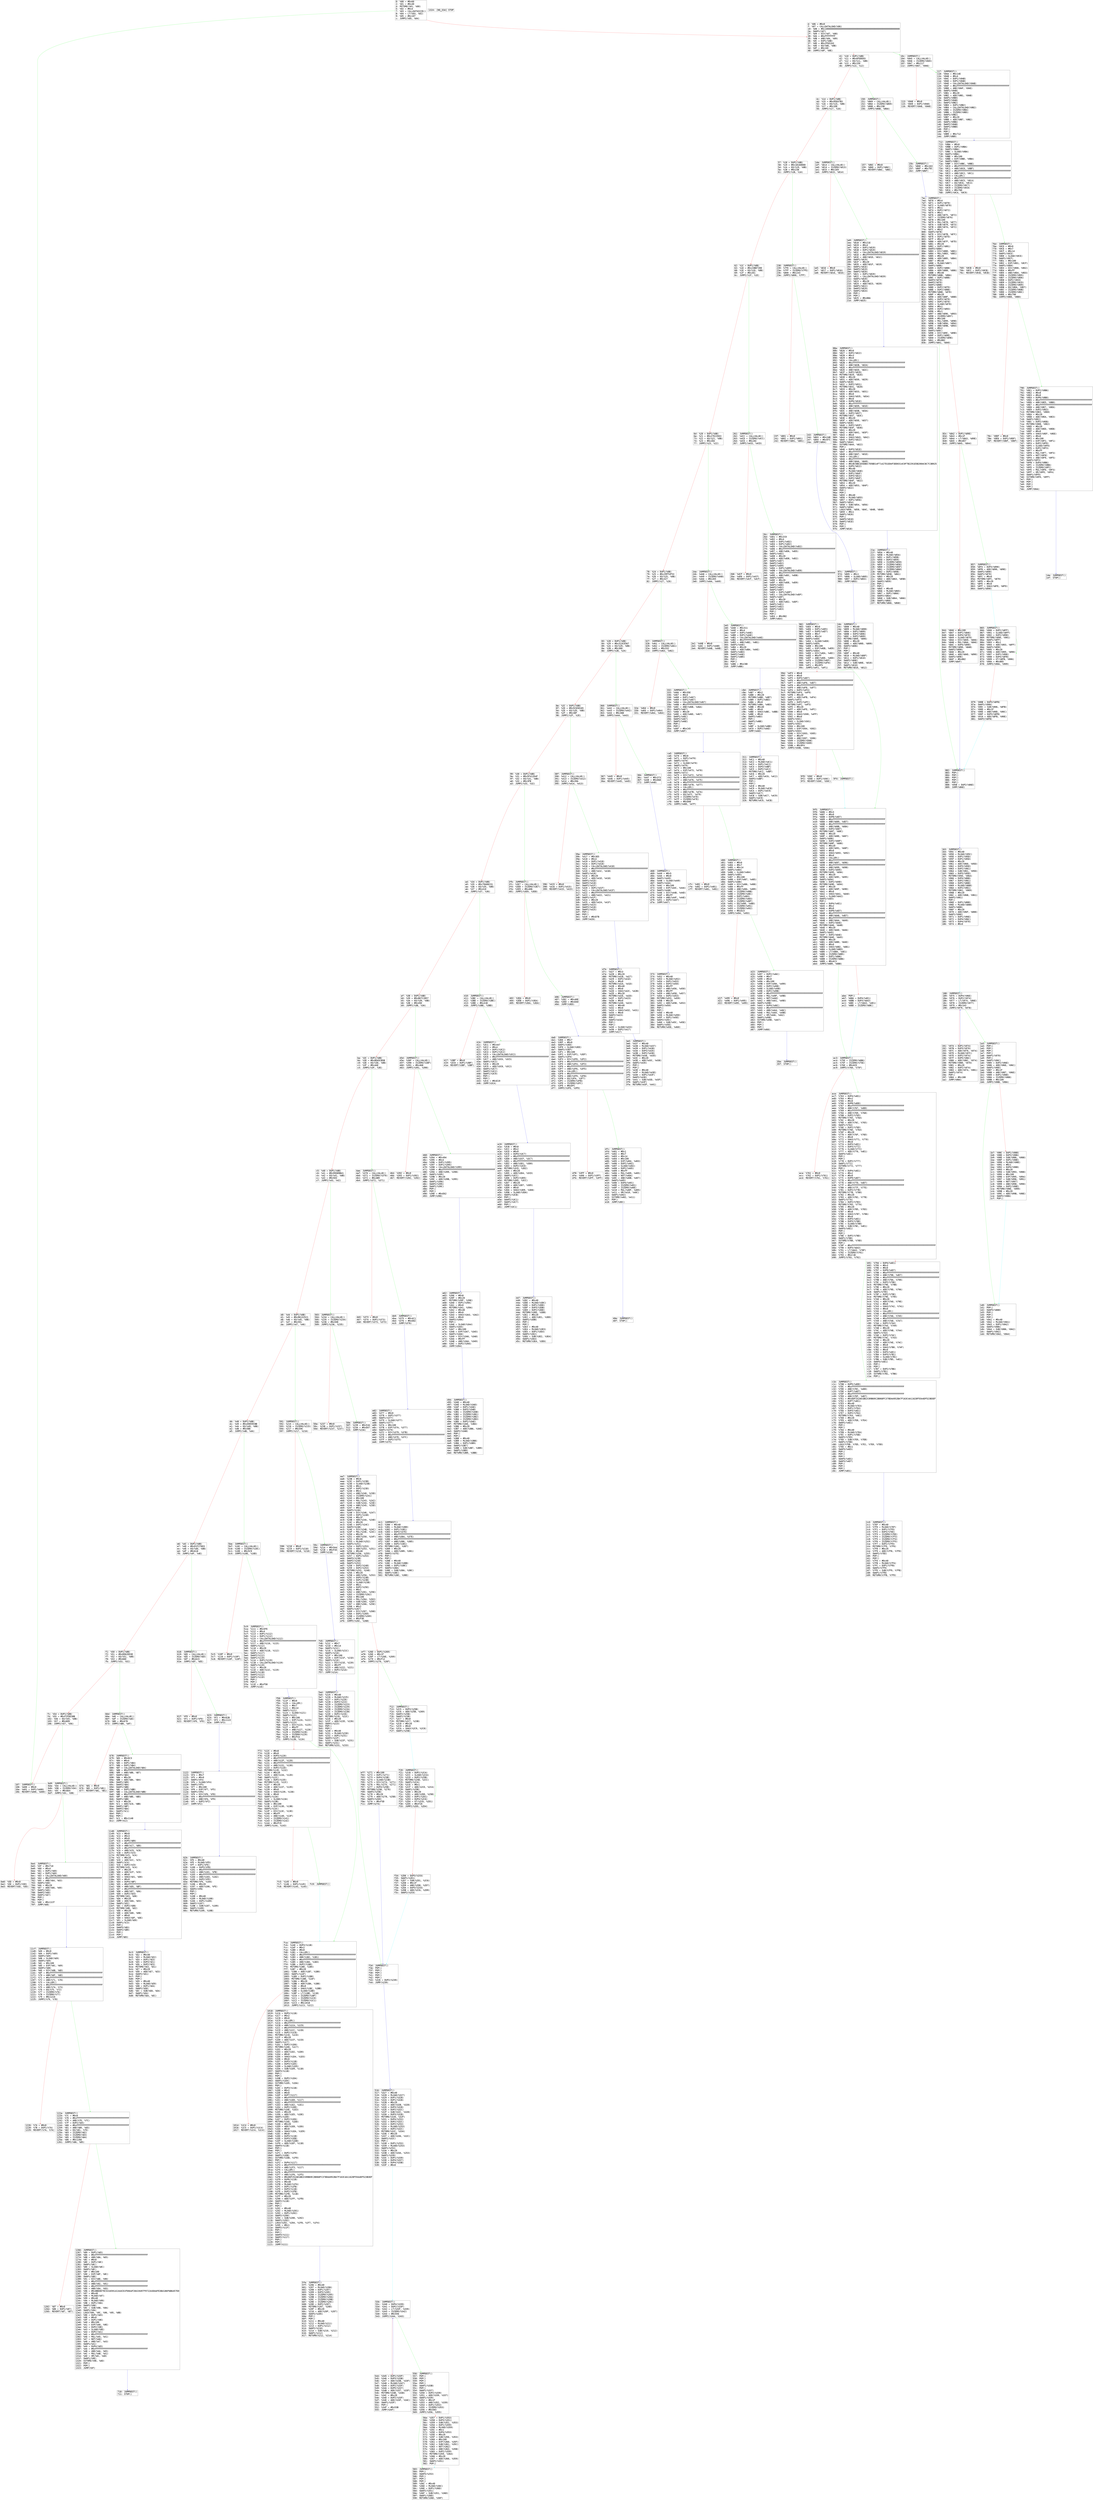 digraph "graph.cfg.gv" {
	subgraph global {
		node [fontname=Courier fontsize=30.0 rank=same shape=box]
		block_0 [label="0: %00 = #0x60\l2: %01 = #0x40\l4: MSTORE(%01, %00)\l5: %02 = #0x4\l7: %03 = CALLDATASIZE()\l8: %04 = LT(%03, %02)\l9: %05 = #0x107\lc: JUMPI(%05, %04)\l"]
		block_d [label="d: %06 = #0x0\lf: %07 = CALLDATALOAD(%06)\l10: %08 = #0x100000000000000000000000000000000000000000000000000000000\l2e: SWAP1(%07)\l2f: %09 = DIV(%07, %08)\l30: %0A = #0xFFFFFFFF\l35: %0B = AND(%0A, %09)\l36: %0C = DUP1(%0B)\l37: %0D = #0x2F652A3\l3c: %0E = EQ(%0D, %0B)\l3d: %0F = #0x10C\l40: JUMPI(%0F, %0E)\l"]
		block_41 [label="41: %10 = DUP1(%0B)\l42: %11 = #0x6FDDE03\l47: %12 = EQ(%11, %0B)\l48: %13 = #0x150\l4b: JUMPI(%13, %12)\l"]
		block_4c [label="4c: %14 = DUP1(%0B)\l4d: %15 = #0x95EA7B3\l52: %16 = EQ(%15, %0B)\l53: %17 = #0x1DE\l56: JUMPI(%17, %16)\l"]
		block_57 [label="57: %18 = DUP1(%0B)\l58: %19 = #0x18160DDD\l5d: %1A = EQ(%19, %0B)\l5e: %1B = #0x238\l61: JUMPI(%1B, %1A)\l"]
		block_62 [label="62: %1C = DUP1(%0B)\l63: %1D = #0x23B872DD\l68: %1E = EQ(%1D, %0B)\l69: %1F = #0x261\l6c: JUMPI(%1F, %1E)\l"]
		block_6d [label="6d: %20 = DUP1(%0B)\l6e: %21 = #0x27E235E3\l73: %22 = EQ(%21, %0B)\l74: %23 = #0x2DA\l77: JUMPI(%23, %22)\l"]
		block_78 [label="78: %24 = DUP1(%0B)\l79: %25 = #0x29FF4F53\l7e: %26 = EQ(%25, %0B)\l7f: %27 = #0x327\l82: JUMPI(%27, %26)\l"]
		block_83 [label="83: %28 = DUP1(%0B)\l84: %29 = #0x313CE567\l89: %2A = EQ(%29, %0B)\l8a: %2B = #0x360\l8d: JUMPI(%2B, %2A)\l"]
		block_8e [label="8e: %2C = DUP1(%0B)\l8f: %2D = #0x5C658165\l94: %2E = EQ(%2D, %0B)\l95: %2F = #0x38F\l98: JUMPI(%2F, %2E)\l"]
		block_99 [label="99: %30 = DUP1(%0B)\l9a: %31 = #0x5F412D4F\l9f: %32 = EQ(%31, %0B)\la0: %33 = #0x3FB\la3: JUMPI(%33, %32)\l"]
		block_a4 [label="a4: %34 = DUP1(%0B)\la5: %35 = #0x70A08231\laa: %36 = EQ(%35, %0B)\lab: %37 = #0x410\lae: JUMPI(%37, %36)\l"]
		block_af [label="af: %38 = DUP1(%0B)\lb0: %39 = #0x867C2857\lb5: %3A = EQ(%39, %0B)\lb6: %3B = #0x45D\lb9: JUMPI(%3B, %3A)\l"]
		block_ba [label="ba: %3C = DUP1(%0B)\lbb: %3D = #0x8DA5CB5B\lc0: %3E = EQ(%3D, %0B)\lc1: %3F = #0x4AE\lc4: JUMPI(%3F, %3E)\l"]
		block_c5 [label="c5: %40 = DUP1(%0B)\lc6: %41 = #0x95D89B41\lcb: %42 = EQ(%41, %0B)\lcc: %43 = #0x503\lcf: JUMPI(%43, %42)\l"]
		block_d0 [label="d0: %44 = DUP1(%0B)\ld1: %45 = #0x96132521\ld6: %46 = EQ(%45, %0B)\ld7: %47 = #0x591\lda: JUMPI(%47, %46)\l"]
		block_db [label="db: %48 = DUP1(%0B)\ldc: %49 = #0xA9059CBB\le1: %4A = EQ(%49, %0B)\le2: %4B = #0x5BE\le5: JUMPI(%4B, %4A)\l"]
		block_e6 [label="e6: %4C = DUP1(%0B)\le7: %4D = #0xD1F276D3\lec: %4E = EQ(%4D, %0B)\led: %4F = #0x618\lf0: JUMPI(%4F, %4E)\l"]
		block_f1 [label="f1: %50 = DUP1(%0B)\lf2: %51 = #0xDD62ED3E\lf7: %52 = EQ(%51, %0B)\lf8: %53 = #0x66D\lfb: JUMPI(%53, %52)\l"]
		block_fc [label="fc: %54 = DUP1(%0B)\lfd: %55 = #0xF2FDE38B\l102: %56 = EQ(%55, %0B)\l103: %57 = #0x6D9\l106: JUMPI(%57, %56)\l"]
		block_107 [label="107: JUMPDEST()\l108: %A00 = #0x0\l10a: %A01 = DUP1(%A00)\l10b: REVERT(%A00, %A00)\l"]
		block_10c [label="10c: JUMPDEST()\l10d: %9A5 = CALLVALUE()\l10e: %9A6 = ISZERO(%9A5)\l10f: %9A7 = #0x117\l112: JUMPI(%9A7, %9A6)\l"]
		block_113 [label="113: %9A8 = #0x0\l115: %9A9 = DUP1(%9A8)\l116: REVERT(%9A8, %9A8)\l"]
		block_117 [label="117: JUMPDEST()\l118: %9AA = #0x14E\l11b: %9AB = #0x4\l11d: %9AC = DUP1(%9AB)\l11e: %9AD = DUP1(%9AB)\l11f: %9AE = CALLDATALOAD(%9AB)\l120: %9AF = #0xFFFFFFFFFFFFFFFFFFFFFFFFFFFFFFFFFFFFFFFF\l135: %9B0 = AND(%9AF, %9AE)\l136: SWAP1(%9AB)\l137: %9B1 = #0x20\l139: %9B2 = ADD(%9B1, %9AB)\l13a: SWAP1(%9B0)\l13b: SWAP2(%9AB)\l13c: SWAP1(%9B2)\l13d: %9B3 = DUP1(%9B2)\l13e: %9B4 = CALLDATALOAD(%9B2)\l13f: %9B5 = ISZERO(%9B4)\l140: %9B6 = ISZERO(%9B5)\l141: SWAP1(%9B2)\l142: %9B7 = #0x20\l144: %9B8 = ADD(%9B7, %9B2)\l145: SWAP1(%9B6)\l146: SWAP2(%9AB)\l147: SWAP1(%9B8)\l148: POP()\l149: POP()\l14a: %9B9 = #0x712\l14d: JUMP(%9B9)\l"]
		block_14e [label="14e: JUMPDEST()\l14f: STOP()\l"]
		block_150 [label="150: JUMPDEST()\l151: %869 = CALLVALUE()\l152: %86A = ISZERO(%869)\l153: %86B = #0x15B\l156: JUMPI(%86B, %86A)\l"]
		block_157 [label="157: %86C = #0x0\l159: %86D = DUP1(%86C)\l15a: REVERT(%86C, %86C)\l"]
		block_15b [label="15b: JUMPDEST()\l15c: %86E = #0x163\l15f: %86F = #0x7EC\l162: JUMP(%86F)\l"]
		block_163 [label="163: JUMPDEST()\l164: %95C = #0x40\l166: %95D = MLOAD(%95C)\l167: %95E = DUP1(%95D)\l168: %95F = DUP1(%95D)\l169: %960 = #0x20\l16b: %961 = ADD(%960, %95D)\l16c: %962 = DUP3(%95D)\l16d: %963 = DUP2(%961)\l16e: %964 = SUB(%961, %95D)\l16f: %965 = DUP3(%95D)\l170: MSTORE(%95D, %964)\l171: %966 = DUP4(%888)\l172: %967 = DUP2(%961)\l173: %968 = DUP2(%888)\l174: %969 = MLOAD(%888)\l175: %96A = DUP2(%961)\l176: MSTORE(%961, %969)\l177: %96B = #0x20\l179: %96C = ADD(%96B, %961)\l17a: SWAP2(%961)\l17b: POP()\l17c: %96D = DUP1(%888)\l17d: %96E = MLOAD(%888)\l17e: SWAP1(%888)\l17f: %96F = #0x20\l181: %970 = ADD(%96F, %888)\l182: SWAP1(%96E)\l183: %971 = DUP1(%96E)\l184: %972 = DUP4(%96C)\l185: %973 = DUP4(%970)\l186: %974 = #0x0\l"]
		block_188 [label="188: JUMPDEST()\l189: %975 = DUP4(%96E)\l18a: %976 = DUP2(%974)\l18b: %977 = LT(%974, %96E)\l18c: %978 = ISZERO(%977)\l18d: %979 = #0x1A3\l190: JUMPI(%979, %978)\l"]
		block_191 [label="191: %97A = DUP1(%974)\l192: %97B = DUP3(%970)\l193: %97C = ADD(%970, %974)\l194: %97D = MLOAD(%97C)\l195: %97E = DUP2(%974)\l196: %97F = DUP5(%96C)\l197: %980 = ADD(%96C, %974)\l198: MSTORE(%980, %97D)\l199: %981 = #0x20\l19b: %982 = DUP2(%974)\l19c: %983 = ADD(%974, %981)\l19d: SWAP1(%974)\l19e: POP()\l19f: %984 = #0x188\l1a2: JUMP(%984)\l"]
		block_1a3 [label="1a3: JUMPDEST()\l1a4: POP()\l1a5: POP()\l1a6: POP()\l1a7: POP()\l1a8: SWAP1(%970)\l1a9: POP()\l1aa: SWAP1(%96C)\l1ab: %985 = DUP2(%96E)\l1ac: %986 = ADD(%96E, %96C)\l1ad: SWAP1(%96E)\l1ae: %987 = #0x1F\l1b0: %988 = AND(%987, %96E)\l1b1: %989 = DUP1(%988)\l1b2: %98A = ISZERO(%988)\l1b3: %98B = #0x1D0\l1b6: JUMPI(%98B, %98A)\l"]
		block_1b7 [label="1b7: %98C = DUP1(%988)\l1b8: %98D = DUP3(%986)\l1b9: %98E = SUB(%986, %988)\l1ba: %98F = DUP1(%98E)\l1bb: %990 = MLOAD(%98E)\l1bc: %991 = #0x1\l1be: %992 = DUP4(%988)\l1bf: %993 = #0x20\l1c1: %994 = SUB(%993, %988)\l1c2: %995 = #0x100\l1c5: %996 = EXP(%995, %994)\l1c6: %997 = SUB(%996, %991)\l1c7: %998 = NOT(%997)\l1c8: %999 = AND(%998, %990)\l1c9: %99A = DUP2(%98E)\l1ca: MSTORE(%98E, %999)\l1cb: %99B = #0x20\l1cd: %99C = ADD(%99B, %98E)\l1ce: SWAP2(%986)\l1cf: POP()\l"]
		block_1d0 [label="1d0: JUMPDEST()\l1d1: POP()\l1d2: SWAP3(%888)\l1d3: POP()\l1d4: POP()\l1d5: POP()\l1d6: %9A1 = #0x40\l1d8: %9A2 = MLOAD(%9A1)\l1d9: %9A3 = DUP1(%9A2)\l1da: SWAP2(%986)\l1db: %9A4 = SUB(%986, %9A2)\l1dc: SWAP1(%9A2)\l1dd: RETURN(%9A2, %9A4)\l"]
		block_1de [label="1de: JUMPDEST()\l1df: %813 = CALLVALUE()\l1e0: %814 = ISZERO(%813)\l1e1: %815 = #0x1E9\l1e4: JUMPI(%815, %814)\l"]
		block_1e5 [label="1e5: %816 = #0x0\l1e7: %817 = DUP1(%816)\l1e8: REVERT(%816, %816)\l"]
		block_1e9 [label="1e9: JUMPDEST()\l1ea: %818 = #0x21E\l1ed: %819 = #0x4\l1ef: %81A = DUP1(%819)\l1f0: %81B = DUP1(%819)\l1f1: %81C = CALLDATALOAD(%819)\l1f2: %81D = #0xFFFFFFFFFFFFFFFFFFFFFFFFFFFFFFFFFFFFFFFF\l207: %81E = AND(%81D, %81C)\l208: SWAP1(%819)\l209: %81F = #0x20\l20b: %820 = ADD(%81F, %819)\l20c: SWAP1(%81E)\l20d: SWAP2(%819)\l20e: SWAP1(%820)\l20f: %821 = DUP1(%820)\l210: %822 = CALLDATALOAD(%820)\l211: SWAP1(%820)\l212: %823 = #0x20\l214: %824 = ADD(%823, %820)\l215: SWAP1(%822)\l216: SWAP2(%819)\l217: SWAP1(%824)\l218: POP()\l219: POP()\l21a: %825 = #0x88A\l21d: JUMP(%825)\l"]
		block_21e [label="21e: JUMPDEST()\l21f: %85A = #0x40\l221: %85B = MLOAD(%85A)\l222: %85C = DUP1(%85B)\l223: %85D = DUP3(%859)\l224: %85E = ISZERO(%859)\l225: %85F = ISZERO(%85E)\l226: %860 = ISZERO(%85F)\l227: %861 = ISZERO(%860)\l228: %862 = DUP2(%85B)\l229: MSTORE(%85B, %861)\l22a: %863 = #0x20\l22c: %864 = ADD(%863, %85B)\l22d: SWAP2(%859)\l22e: POP()\l22f: POP()\l230: %865 = #0x40\l232: %866 = MLOAD(%865)\l233: %867 = DUP1(%866)\l234: SWAP2(%864)\l235: %868 = SUB(%864, %866)\l236: SWAP1(%866)\l237: RETURN(%866, %868)\l"]
		block_238 [label="238: JUMPDEST()\l239: %7FE = CALLVALUE()\l23a: %7FF = ISZERO(%7FE)\l23b: %800 = #0x243\l23e: JUMPI(%800, %7FF)\l"]
		block_23f [label="23f: %801 = #0x0\l241: %802 = DUP1(%801)\l242: REVERT(%801, %801)\l"]
		block_243 [label="243: JUMPDEST()\l244: %803 = #0x24B\l247: %804 = #0x97C\l24a: JUMP(%804)\l"]
		block_24b [label="24b: JUMPDEST()\l24c: %808 = #0x40\l24e: %809 = MLOAD(%808)\l24f: %80A = DUP1(%809)\l250: %80B = DUP3(%806)\l251: %80C = DUP2(%809)\l252: MSTORE(%809, %806)\l253: %80D = #0x20\l255: %80E = ADD(%80D, %809)\l256: SWAP2(%806)\l257: POP()\l258: POP()\l259: %80F = #0x40\l25b: %810 = MLOAD(%80F)\l25c: %811 = DUP1(%810)\l25d: SWAP2(%80E)\l25e: %812 = SUB(%80E, %810)\l25f: SWAP1(%810)\l260: RETURN(%810, %812)\l"]
		block_261 [label="261: JUMPDEST()\l262: %4CC = CALLVALUE()\l263: %4CD = ISZERO(%4CC)\l264: %4CE = #0x26C\l267: JUMPI(%4CE, %4CD)\l"]
		block_268 [label="268: %4CF = #0x0\l26a: %4D0 = DUP1(%4CF)\l26b: REVERT(%4CF, %4CF)\l"]
		block_26c [label="26c: JUMPDEST()\l26d: %4D1 = #0x2C0\l270: %4D2 = #0x4\l272: %4D3 = DUP1(%4D2)\l273: %4D4 = DUP1(%4D2)\l274: %4D5 = CALLDATALOAD(%4D2)\l275: %4D6 = #0xFFFFFFFFFFFFFFFFFFFFFFFFFFFFFFFFFFFFFFFF\l28a: %4D7 = AND(%4D6, %4D5)\l28b: SWAP1(%4D2)\l28c: %4D8 = #0x20\l28e: %4D9 = ADD(%4D8, %4D2)\l28f: SWAP1(%4D7)\l290: SWAP2(%4D2)\l291: SWAP1(%4D9)\l292: %4DA = DUP1(%4D9)\l293: %4DB = CALLDATALOAD(%4D9)\l294: %4DC = #0xFFFFFFFFFFFFFFFFFFFFFFFFFFFFFFFFFFFFFFFF\l2a9: %4DD = AND(%4DC, %4DB)\l2aa: SWAP1(%4D9)\l2ab: %4DE = #0x20\l2ad: %4DF = ADD(%4DE, %4D9)\l2ae: SWAP1(%4DD)\l2af: SWAP2(%4D2)\l2b0: SWAP1(%4DF)\l2b1: %4E0 = DUP1(%4DF)\l2b2: %4E1 = CALLDATALOAD(%4DF)\l2b3: SWAP1(%4DF)\l2b4: %4E2 = #0x20\l2b6: %4E3 = ADD(%4E2, %4DF)\l2b7: SWAP1(%4E1)\l2b8: SWAP2(%4D2)\l2b9: SWAP1(%4E3)\l2ba: POP()\l2bb: POP()\l2bc: %4E4 = #0x982\l2bf: JUMP(%4E4)\l"]
		block_2c0 [label="2c0: JUMPDEST()\l2c1: %7EF = #0x40\l2c3: %7F0 = MLOAD(%7EF)\l2c4: %7F1 = DUP1(%7F0)\l2c5: %7F2 = DUP3(%7EE)\l2c6: %7F3 = ISZERO(%7EE)\l2c7: %7F4 = ISZERO(%7F3)\l2c8: %7F5 = ISZERO(%7F4)\l2c9: %7F6 = ISZERO(%7F5)\l2ca: %7F7 = DUP2(%7F0)\l2cb: MSTORE(%7F0, %7F6)\l2cc: %7F8 = #0x20\l2ce: %7F9 = ADD(%7F8, %7F0)\l2cf: SWAP2(%7EE)\l2d0: POP()\l2d1: POP()\l2d2: %7FA = #0x40\l2d4: %7FB = MLOAD(%7FA)\l2d5: %7FC = DUP1(%7FB)\l2d6: SWAP2(%7F9)\l2d7: %7FD = SUB(%7F9, %7FB)\l2d8: SWAP1(%7FB)\l2d9: RETURN(%7FB, %7FD)\l"]
		block_2da [label="2da: JUMPDEST()\l2db: %4A8 = CALLVALUE()\l2dc: %4A9 = ISZERO(%4A8)\l2dd: %4AA = #0x2E5\l2e0: JUMPI(%4AA, %4A9)\l"]
		block_2e1 [label="2e1: %4AB = #0x0\l2e3: %4AC = DUP1(%4AB)\l2e4: REVERT(%4AB, %4AB)\l"]
		block_2e5 [label="2e5: JUMPDEST()\l2e6: %4AD = #0x311\l2e9: %4AE = #0x4\l2eb: %4AF = DUP1(%4AE)\l2ec: %4B0 = DUP1(%4AE)\l2ed: %4B1 = CALLDATALOAD(%4AE)\l2ee: %4B2 = #0xFFFFFFFFFFFFFFFFFFFFFFFFFFFFFFFFFFFFFFFF\l303: %4B3 = AND(%4B2, %4B1)\l304: SWAP1(%4AE)\l305: %4B4 = #0x20\l307: %4B5 = ADD(%4B4, %4AE)\l308: SWAP1(%4B3)\l309: SWAP2(%4AE)\l30a: SWAP1(%4B5)\l30b: POP()\l30c: POP()\l30d: %4B6 = #0xC8D\l310: JUMP(%4B6)\l"]
		block_311 [label="311: JUMPDEST()\l312: %4C1 = #0x40\l314: %4C2 = MLOAD(%4C1)\l315: %4C3 = DUP1(%4C2)\l316: %4C4 = DUP3(%4BF)\l317: %4C5 = DUP2(%4C2)\l318: MSTORE(%4C2, %4BF)\l319: %4C6 = #0x20\l31b: %4C7 = ADD(%4C6, %4C2)\l31c: SWAP2(%4BF)\l31d: POP()\l31e: POP()\l31f: %4C8 = #0x40\l321: %4C9 = MLOAD(%4C8)\l322: %4CA = DUP1(%4C9)\l323: SWAP2(%4C7)\l324: %4CB = SUB(%4C7, %4C9)\l325: SWAP1(%4C9)\l326: RETURN(%4C9, %4CB)\l"]
		block_327 [label="327: JUMPDEST()\l328: %461 = CALLVALUE()\l329: %462 = ISZERO(%461)\l32a: %463 = #0x332\l32d: JUMPI(%463, %462)\l"]
		block_32e [label="32e: %464 = #0x0\l330: %465 = DUP1(%464)\l331: REVERT(%464, %464)\l"]
		block_332 [label="332: JUMPDEST()\l333: %466 = #0x35E\l336: %467 = #0x4\l338: %468 = DUP1(%467)\l339: %469 = DUP1(%467)\l33a: %46A = CALLDATALOAD(%467)\l33b: %46B = #0xFFFFFFFFFFFFFFFFFFFFFFFFFFFFFFFFFFFFFFFF\l350: %46C = AND(%46B, %46A)\l351: SWAP1(%467)\l352: %46D = #0x20\l354: %46E = ADD(%46D, %467)\l355: SWAP1(%46C)\l356: SWAP2(%467)\l357: SWAP1(%46E)\l358: POP()\l359: POP()\l35a: %46F = #0xCA5\l35d: JUMP(%46F)\l"]
		block_35e [label="35e: JUMPDEST()\l35f: STOP()\l"]
		block_360 [label="360: JUMPDEST()\l361: %442 = CALLVALUE()\l362: %443 = ISZERO(%442)\l363: %444 = #0x36B\l366: JUMPI(%444, %443)\l"]
		block_367 [label="367: %445 = #0x0\l369: %446 = DUP1(%445)\l36a: REVERT(%445, %445)\l"]
		block_36b [label="36b: JUMPDEST()\l36c: %447 = #0x373\l36f: %448 = #0xD68\l372: JUMP(%448)\l"]
		block_373 [label="373: JUMPDEST()\l374: %452 = #0x40\l376: %453 = MLOAD(%452)\l377: %454 = DUP1(%453)\l378: %455 = DUP3(%450)\l379: %456 = #0xFF\l37b: %457 = AND(%456, %450)\l37c: %458 = #0xFF\l37e: %459 = AND(%458, %457)\l37f: %45A = DUP2(%453)\l380: MSTORE(%453, %459)\l381: %45B = #0x20\l383: %45C = ADD(%45B, %453)\l384: SWAP2(%450)\l385: POP()\l386: POP()\l387: %45D = #0x40\l389: %45E = MLOAD(%45D)\l38a: %45F = DUP1(%45E)\l38b: SWAP2(%45C)\l38c: %460 = SUB(%45C, %45E)\l38d: SWAP1(%45E)\l38e: RETURN(%45E, %460)\l"]
		block_38f [label="38f: JUMPDEST()\l390: %412 = CALLVALUE()\l391: %413 = ISZERO(%412)\l392: %414 = #0x39A\l395: JUMPI(%414, %413)\l"]
		block_396 [label="396: %415 = #0x0\l398: %416 = DUP1(%415)\l399: REVERT(%415, %415)\l"]
		block_39a [label="39a: JUMPDEST()\l39b: %417 = #0x3E5\l39e: %418 = #0x4\l3a0: %419 = DUP1(%418)\l3a1: %41A = DUP1(%418)\l3a2: %41B = CALLDATALOAD(%418)\l3a3: %41C = #0xFFFFFFFFFFFFFFFFFFFFFFFFFFFFFFFFFFFFFFFF\l3b8: %41D = AND(%41C, %41B)\l3b9: SWAP1(%418)\l3ba: %41E = #0x20\l3bc: %41F = ADD(%41E, %418)\l3bd: SWAP1(%41D)\l3be: SWAP2(%418)\l3bf: SWAP1(%41F)\l3c0: %420 = DUP1(%41F)\l3c1: %421 = CALLDATALOAD(%41F)\l3c2: %422 = #0xFFFFFFFFFFFFFFFFFFFFFFFFFFFFFFFFFFFFFFFF\l3d7: %423 = AND(%422, %421)\l3d8: SWAP1(%41F)\l3d9: %424 = #0x20\l3db: %425 = ADD(%424, %41F)\l3dc: SWAP1(%423)\l3dd: SWAP2(%418)\l3de: SWAP1(%425)\l3df: POP()\l3e0: POP()\l3e1: %426 = #0xD7B\l3e4: JUMP(%426)\l"]
		block_3e5 [label="3e5: JUMPDEST()\l3e6: %437 = #0x40\l3e8: %438 = MLOAD(%437)\l3e9: %439 = DUP1(%438)\l3ea: %43A = DUP3(%435)\l3eb: %43B = DUP2(%438)\l3ec: MSTORE(%438, %435)\l3ed: %43C = #0x20\l3ef: %43D = ADD(%43C, %438)\l3f0: SWAP2(%435)\l3f1: POP()\l3f2: POP()\l3f3: %43E = #0x40\l3f5: %43F = MLOAD(%43E)\l3f6: %440 = DUP1(%43F)\l3f7: SWAP2(%43D)\l3f8: %441 = SUB(%43D, %43F)\l3f9: SWAP1(%43F)\l3fa: RETURN(%43F, %441)\l"]
		block_3fb [label="3fb: JUMPDEST()\l3fc: %3E7 = CALLVALUE()\l3fd: %3E8 = ISZERO(%3E7)\l3fe: %3E9 = #0x406\l401: JUMPI(%3E9, %3E8)\l"]
		block_402 [label="402: %3EA = #0x0\l404: %3EB = DUP1(%3EA)\l405: REVERT(%3EA, %3EA)\l"]
		block_406 [label="406: JUMPDEST()\l407: %3EC = #0x40E\l40a: %3ED = #0xDA0\l40d: JUMP(%3ED)\l"]
		block_40e [label="40e: JUMPDEST()\l40f: STOP()\l"]
		block_410 [label="410: JUMPDEST()\l411: %3BC = CALLVALUE()\l412: %3BD = ISZERO(%3BC)\l413: %3BE = #0x41B\l416: JUMPI(%3BE, %3BD)\l"]
		block_417 [label="417: %3BF = #0x0\l419: %3C0 = DUP1(%3BF)\l41a: REVERT(%3BF, %3BF)\l"]
		block_41b [label="41b: JUMPDEST()\l41c: %3C1 = #0x447\l41f: %3C2 = #0x4\l421: %3C3 = DUP1(%3C2)\l422: %3C4 = DUP1(%3C2)\l423: %3C5 = CALLDATALOAD(%3C2)\l424: %3C6 = #0xFFFFFFFFFFFFFFFFFFFFFFFFFFFFFFFFFFFFFFFF\l439: %3C7 = AND(%3C6, %3C5)\l43a: SWAP1(%3C2)\l43b: %3C8 = #0x20\l43d: %3C9 = ADD(%3C8, %3C2)\l43e: SWAP1(%3C7)\l43f: SWAP2(%3C2)\l440: SWAP1(%3C9)\l441: POP()\l442: POP()\l443: %3CA = #0xE19\l446: JUMP(%3CA)\l"]
		block_447 [label="447: JUMPDEST()\l448: %3DC = #0x40\l44a: %3DD = MLOAD(%3DC)\l44b: %3DE = DUP1(%3DD)\l44c: %3DF = DUP3(%3DB)\l44d: %3E0 = DUP2(%3DD)\l44e: MSTORE(%3DD, %3DB)\l44f: %3E1 = #0x20\l451: %3E2 = ADD(%3E1, %3DD)\l452: SWAP2(%3DB)\l453: POP()\l454: POP()\l455: %3E3 = #0x40\l457: %3E4 = MLOAD(%3E3)\l458: %3E5 = DUP1(%3E4)\l459: SWAP2(%3E2)\l45a: %3E6 = SUB(%3E2, %3E4)\l45b: SWAP1(%3E4)\l45c: RETURN(%3E4, %3E6)\l"]
		block_45d [label="45d: JUMPDEST()\l45e: %38F = CALLVALUE()\l45f: %390 = ISZERO(%38F)\l460: %391 = #0x468\l463: JUMPI(%391, %390)\l"]
		block_464 [label="464: %392 = #0x0\l466: %393 = DUP1(%392)\l467: REVERT(%392, %392)\l"]
		block_468 [label="468: JUMPDEST()\l469: %394 = #0x494\l46c: %395 = #0x4\l46e: %396 = DUP1(%395)\l46f: %397 = DUP1(%395)\l470: %398 = CALLDATALOAD(%395)\l471: %399 = #0xFFFFFFFFFFFFFFFFFFFFFFFFFFFFFFFFFFFFFFFF\l486: %39A = AND(%399, %398)\l487: SWAP1(%395)\l488: %39B = #0x20\l48a: %39C = ADD(%39B, %395)\l48b: SWAP1(%39A)\l48c: SWAP2(%395)\l48d: SWAP1(%39C)\l48e: POP()\l48f: POP()\l490: %39D = #0xE62\l493: JUMP(%39D)\l"]
		block_494 [label="494: JUMPDEST()\l495: %3AD = #0x40\l497: %3AE = MLOAD(%3AD)\l498: %3AF = DUP1(%3AE)\l499: %3B0 = DUP3(%3AB)\l49a: %3B1 = ISZERO(%3AB)\l49b: %3B2 = ISZERO(%3B1)\l49c: %3B3 = ISZERO(%3B2)\l49d: %3B4 = ISZERO(%3B3)\l49e: %3B5 = DUP2(%3AE)\l49f: MSTORE(%3AE, %3B4)\l4a0: %3B6 = #0x20\l4a2: %3B7 = ADD(%3B6, %3AE)\l4a3: SWAP2(%3AB)\l4a4: POP()\l4a5: POP()\l4a6: %3B8 = #0x40\l4a8: %3B9 = MLOAD(%3B8)\l4a9: %3BA = DUP1(%3B9)\l4aa: SWAP2(%3B7)\l4ab: %3BB = SUB(%3B7, %3B9)\l4ac: SWAP1(%3B9)\l4ad: RETURN(%3B9, %3BB)\l"]
		block_4ae [label="4ae: JUMPDEST()\l4af: %370 = CALLVALUE()\l4b0: %371 = ISZERO(%370)\l4b1: %372 = #0x4B9\l4b4: JUMPI(%372, %371)\l"]
		block_4b5 [label="4b5: %373 = #0x0\l4b7: %374 = DUP1(%373)\l4b8: REVERT(%373, %373)\l"]
		block_4b9 [label="4b9: JUMPDEST()\l4ba: %375 = #0x4C1\l4bd: %376 = #0xE82\l4c0: JUMP(%376)\l"]
		block_4c1 [label="4c1: JUMPDEST()\l4c2: %380 = #0x40\l4c4: %381 = MLOAD(%380)\l4c5: %382 = DUP1(%381)\l4c6: %383 = DUP3(%37E)\l4c7: %384 = #0xFFFFFFFFFFFFFFFFFFFFFFFFFFFFFFFFFFFFFFFF\l4dc: %385 = AND(%384, %37E)\l4dd: %386 = #0xFFFFFFFFFFFFFFFFFFFFFFFFFFFFFFFFFFFFFFFF\l4f2: %387 = AND(%386, %385)\l4f3: %388 = DUP2(%381)\l4f4: MSTORE(%381, %387)\l4f5: %389 = #0x20\l4f7: %38A = ADD(%389, %381)\l4f8: SWAP2(%37E)\l4f9: POP()\l4fa: POP()\l4fb: %38B = #0x40\l4fd: %38C = MLOAD(%38B)\l4fe: %38D = DUP1(%38C)\l4ff: SWAP2(%38A)\l500: %38E = SUB(%38A, %38C)\l501: SWAP1(%38C)\l502: RETURN(%38C, %38E)\l"]
		block_503 [label="503: JUMPDEST()\l504: %234 = CALLVALUE()\l505: %235 = ISZERO(%234)\l506: %236 = #0x50E\l509: JUMPI(%236, %235)\l"]
		block_50a [label="50a: %237 = #0x0\l50c: %238 = DUP1(%237)\l50d: REVERT(%237, %237)\l"]
		block_50e [label="50e: JUMPDEST()\l50f: %239 = #0x516\l512: %23A = #0xEA7\l515: JUMP(%23A)\l"]
		block_516 [label="516: JUMPDEST()\l517: %327 = #0x40\l519: %328 = MLOAD(%327)\l51a: %329 = DUP1(%328)\l51b: %32A = DUP1(%328)\l51c: %32B = #0x20\l51e: %32C = ADD(%32B, %328)\l51f: %32D = DUP3(%328)\l520: %32E = DUP2(%32C)\l521: %32F = SUB(%32C, %328)\l522: %330 = DUP3(%328)\l523: MSTORE(%328, %32F)\l524: %331 = DUP4(%253)\l525: %332 = DUP2(%32C)\l526: %333 = DUP2(%253)\l527: %334 = MLOAD(%253)\l528: %335 = DUP2(%32C)\l529: MSTORE(%32C, %334)\l52a: %336 = #0x20\l52c: %337 = ADD(%336, %32C)\l52d: SWAP2(%32C)\l52e: POP()\l52f: %338 = DUP1(%253)\l530: %339 = MLOAD(%253)\l531: SWAP1(%253)\l532: %33A = #0x20\l534: %33B = ADD(%33A, %253)\l535: SWAP1(%339)\l536: %33C = DUP1(%339)\l537: %33D = DUP4(%337)\l538: %33E = DUP4(%33B)\l539: %33F = #0x0\l"]
		block_53b [label="53b: JUMPDEST()\l53c: %340 = DUP4(%339)\l53d: %341 = DUP2(%33F)\l53e: %342 = LT(%33F, %339)\l53f: %343 = ISZERO(%342)\l540: %344 = #0x556\l543: JUMPI(%344, %343)\l"]
		block_544 [label="544: %345 = DUP1(%33F)\l545: %346 = DUP3(%33B)\l546: %347 = ADD(%33B, %33F)\l547: %348 = MLOAD(%347)\l548: %349 = DUP2(%33F)\l549: %34A = DUP5(%337)\l54a: %34B = ADD(%337, %33F)\l54b: MSTORE(%34B, %348)\l54c: %34C = #0x20\l54e: %34D = DUP2(%33F)\l54f: %34E = ADD(%33F, %34C)\l550: SWAP1(%33F)\l551: POP()\l552: %34F = #0x53B\l555: JUMP(%34F)\l"]
		block_556 [label="556: JUMPDEST()\l557: POP()\l558: POP()\l559: POP()\l55a: POP()\l55b: SWAP1(%33B)\l55c: POP()\l55d: SWAP1(%337)\l55e: %350 = DUP2(%339)\l55f: %351 = ADD(%339, %337)\l560: SWAP1(%339)\l561: %352 = #0x1F\l563: %353 = AND(%352, %339)\l564: %354 = DUP1(%353)\l565: %355 = ISZERO(%353)\l566: %356 = #0x583\l569: JUMPI(%356, %355)\l"]
		block_56a [label="56a: %357 = DUP1(%353)\l56b: %358 = DUP3(%351)\l56c: %359 = SUB(%351, %353)\l56d: %35A = DUP1(%359)\l56e: %35B = MLOAD(%359)\l56f: %35C = #0x1\l571: %35D = DUP4(%353)\l572: %35E = #0x20\l574: %35F = SUB(%35E, %353)\l575: %360 = #0x100\l578: %361 = EXP(%360, %35F)\l579: %362 = SUB(%361, %35C)\l57a: %363 = NOT(%362)\l57b: %364 = AND(%363, %35B)\l57c: %365 = DUP2(%359)\l57d: MSTORE(%359, %364)\l57e: %366 = #0x20\l580: %367 = ADD(%366, %359)\l581: SWAP2(%351)\l582: POP()\l"]
		block_583 [label="583: JUMPDEST()\l584: POP()\l585: SWAP3(%253)\l586: POP()\l587: POP()\l588: POP()\l589: %36C = #0x40\l58b: %36D = MLOAD(%36C)\l58c: %36E = DUP1(%36D)\l58d: SWAP2(%351)\l58e: %36F = SUB(%351, %36D)\l58f: SWAP1(%36D)\l590: RETURN(%36D, %36F)\l"]
		block_591 [label="591: JUMPDEST()\l592: %215 = CALLVALUE()\l593: %216 = ISZERO(%215)\l594: %217 = #0x59C\l597: JUMPI(%217, %216)\l"]
		block_598 [label="598: %218 = #0x0\l59a: %219 = DUP1(%218)\l59b: REVERT(%218, %218)\l"]
		block_59c [label="59c: JUMPDEST()\l59d: %21A = #0x5A4\l5a0: %21B = #0xF45\l5a3: JUMP(%21B)\l"]
		block_5a4 [label="5a4: JUMPDEST()\l5a5: %225 = #0x40\l5a7: %226 = MLOAD(%225)\l5a8: %227 = DUP1(%226)\l5a9: %228 = DUP3(%223)\l5aa: %229 = ISZERO(%223)\l5ab: %22A = ISZERO(%229)\l5ac: %22B = ISZERO(%22A)\l5ad: %22C = ISZERO(%22B)\l5ae: %22D = DUP2(%226)\l5af: MSTORE(%226, %22C)\l5b0: %22E = #0x20\l5b2: %22F = ADD(%22E, %226)\l5b3: SWAP2(%223)\l5b4: POP()\l5b5: POP()\l5b6: %230 = #0x40\l5b8: %231 = MLOAD(%230)\l5b9: %232 = DUP1(%231)\l5ba: SWAP2(%22F)\l5bb: %233 = SUB(%22F, %231)\l5bc: SWAP1(%231)\l5bd: RETURN(%231, %233)\l"]
		block_5be [label="5be: JUMPDEST()\l5bf: %10C = CALLVALUE()\l5c0: %10D = ISZERO(%10C)\l5c1: %10E = #0x5C9\l5c4: JUMPI(%10E, %10D)\l"]
		block_5c5 [label="5c5: %10F = #0x0\l5c7: %110 = DUP1(%10F)\l5c8: REVERT(%10F, %10F)\l"]
		block_5c9 [label="5c9: JUMPDEST()\l5ca: %111 = #0x5FE\l5cd: %112 = #0x4\l5cf: %113 = DUP1(%112)\l5d0: %114 = DUP1(%112)\l5d1: %115 = CALLDATALOAD(%112)\l5d2: %116 = #0xFFFFFFFFFFFFFFFFFFFFFFFFFFFFFFFFFFFFFFFF\l5e7: %117 = AND(%116, %115)\l5e8: SWAP1(%112)\l5e9: %118 = #0x20\l5eb: %119 = ADD(%118, %112)\l5ec: SWAP1(%117)\l5ed: SWAP2(%112)\l5ee: SWAP1(%119)\l5ef: %11A = DUP1(%119)\l5f0: %11B = CALLDATALOAD(%119)\l5f1: SWAP1(%119)\l5f2: %11C = #0x20\l5f4: %11D = ADD(%11C, %119)\l5f5: SWAP1(%11B)\l5f6: SWAP2(%112)\l5f7: SWAP1(%11D)\l5f8: POP()\l5f9: POP()\l5fa: %11E = #0xF58\l5fd: JUMP(%11E)\l"]
		block_5fe [label="5fe: JUMPDEST()\l5ff: %206 = #0x40\l601: %207 = MLOAD(%206)\l602: %208 = DUP1(%207)\l603: %209 = DUP3(%205)\l604: %20A = ISZERO(%205)\l605: %20B = ISZERO(%20A)\l606: %20C = ISZERO(%20B)\l607: %20D = ISZERO(%20C)\l608: %20E = DUP2(%207)\l609: MSTORE(%207, %20D)\l60a: %20F = #0x20\l60c: %210 = ADD(%20F, %207)\l60d: SWAP2(%205)\l60e: POP()\l60f: POP()\l610: %211 = #0x40\l612: %212 = MLOAD(%211)\l613: %213 = DUP1(%212)\l614: SWAP2(%210)\l615: %214 = SUB(%210, %212)\l616: SWAP1(%212)\l617: RETURN(%212, %214)\l"]
		block_618 [label="618: JUMPDEST()\l619: %ED = CALLVALUE()\l61a: %EE = ISZERO(%ED)\l61b: %EF = #0x623\l61e: JUMPI(%EF, %EE)\l"]
		block_61f [label="61f: %F0 = #0x0\l621: %F1 = DUP1(%F0)\l622: REVERT(%F0, %F0)\l"]
		block_623 [label="623: JUMPDEST()\l624: %F2 = #0x62B\l627: %F3 = #0x1122\l62a: JUMP(%F3)\l"]
		block_62b [label="62b: JUMPDEST()\l62c: %FD = #0x40\l62e: %FE = MLOAD(%FD)\l62f: %FF = DUP1(%FE)\l630: %100 = DUP3(%FB)\l631: %101 = #0xFFFFFFFFFFFFFFFFFFFFFFFFFFFFFFFFFFFFFFFF\l646: %102 = AND(%101, %FB)\l647: %103 = #0xFFFFFFFFFFFFFFFFFFFFFFFFFFFFFFFFFFFFFFFF\l65c: %104 = AND(%103, %102)\l65d: %105 = DUP2(%FE)\l65e: MSTORE(%FE, %104)\l65f: %106 = #0x20\l661: %107 = ADD(%106, %FE)\l662: SWAP2(%FB)\l663: POP()\l664: POP()\l665: %108 = #0x40\l667: %109 = MLOAD(%108)\l668: %10A = DUP1(%109)\l669: SWAP2(%107)\l66a: %10B = SUB(%107, %109)\l66b: SWAP1(%109)\l66c: RETURN(%109, %10B)\l"]
		block_66d [label="66d: JUMPDEST()\l66e: %AE = CALLVALUE()\l66f: %AF = ISZERO(%AE)\l670: %B0 = #0x678\l673: JUMPI(%B0, %AF)\l"]
		block_674 [label="674: %B1 = #0x0\l676: %B2 = DUP1(%B1)\l677: REVERT(%B1, %B1)\l"]
		block_678 [label="678: JUMPDEST()\l679: %B3 = #0x6C3\l67c: %B4 = #0x4\l67e: %B5 = DUP1(%B4)\l67f: %B6 = DUP1(%B4)\l680: %B7 = CALLDATALOAD(%B4)\l681: %B8 = #0xFFFFFFFFFFFFFFFFFFFFFFFFFFFFFFFFFFFFFFFF\l696: %B9 = AND(%B8, %B7)\l697: SWAP1(%B4)\l698: %BA = #0x20\l69a: %BB = ADD(%BA, %B4)\l69b: SWAP1(%B9)\l69c: SWAP2(%B4)\l69d: SWAP1(%BB)\l69e: %BC = DUP1(%BB)\l69f: %BD = CALLDATALOAD(%BB)\l6a0: %BE = #0xFFFFFFFFFFFFFFFFFFFFFFFFFFFFFFFFFFFFFFFF\l6b5: %BF = AND(%BE, %BD)\l6b6: SWAP1(%BB)\l6b7: %C0 = #0x20\l6b9: %C1 = ADD(%C0, %BB)\l6ba: SWAP1(%BF)\l6bb: SWAP2(%B4)\l6bc: SWAP1(%C1)\l6bd: POP()\l6be: POP()\l6bf: %C2 = #0x1148\l6c2: JUMP(%C2)\l"]
		block_6c3 [label="6c3: JUMPDEST()\l6c4: %E2 = #0x40\l6c6: %E3 = MLOAD(%E2)\l6c7: %E4 = DUP1(%E3)\l6c8: %E5 = DUP3(%E1)\l6c9: %E6 = DUP2(%E3)\l6ca: MSTORE(%E3, %E1)\l6cb: %E7 = #0x20\l6cd: %E8 = ADD(%E7, %E3)\l6ce: SWAP2(%E1)\l6cf: POP()\l6d0: POP()\l6d1: %E9 = #0x40\l6d3: %EA = MLOAD(%E9)\l6d4: %EB = DUP1(%EA)\l6d5: SWAP2(%E8)\l6d6: %EC = SUB(%E8, %EA)\l6d7: SWAP1(%EA)\l6d8: RETURN(%EA, %EC)\l"]
		block_6d9 [label="6d9: JUMPDEST()\l6da: %5A = CALLVALUE()\l6db: %5B = ISZERO(%5A)\l6dc: %5C = #0x6E4\l6df: JUMPI(%5C, %5B)\l"]
		block_6e0 [label="6e0: %5D = #0x0\l6e2: %5E = DUP1(%5D)\l6e3: REVERT(%5D, %5D)\l"]
		block_6e4 [label="6e4: JUMPDEST()\l6e5: %5F = #0x710\l6e8: %60 = #0x4\l6ea: %61 = DUP1(%60)\l6eb: %62 = DUP1(%60)\l6ec: %63 = CALLDATALOAD(%60)\l6ed: %64 = #0xFFFFFFFFFFFFFFFFFFFFFFFFFFFFFFFFFFFFFFFF\l702: %65 = AND(%64, %63)\l703: SWAP1(%60)\l704: %66 = #0x20\l706: %67 = ADD(%66, %60)\l707: SWAP1(%65)\l708: SWAP2(%60)\l709: SWAP1(%67)\l70a: POP()\l70b: POP()\l70c: %68 = #0x11CF\l70f: JUMP(%68)\l"]
		block_710 [label="710: JUMPDEST()\l711: STOP()\l"]
		block_712 [label="712: JUMPDEST()\l713: %9BA = #0x0\l715: %9BB = DUP1(%9BA)\l716: SWAP1(%9BA)\l717: %9BC = SLOAD(%9BA)\l718: SWAP1(%9BA)\l719: %9BD = #0x100\l71c: %9BE = EXP(%9BD, %9BA)\l71d: SWAP1(%9BC)\l71e: %9BF = DIV(%9BC, %9BE)\l71f: %9C0 = #0xFFFFFFFFFFFFFFFFFFFFFFFFFFFFFFFFFFFFFFFF\l734: %9C1 = AND(%9C0, %9BF)\l735: %9C2 = #0xFFFFFFFFFFFFFFFFFFFFFFFFFFFFFFFFFFFFFFFF\l74a: %9C3 = AND(%9C2, %9C1)\l74b: %9C4 = CALLER()\l74c: %9C5 = #0xFFFFFFFFFFFFFFFFFFFFFFFFFFFFFFFFFFFFFFFF\l761: %9C6 = AND(%9C5, %9C4)\l762: %9C7 = EQ(%9C6, %9C3)\l763: %9C8 = ISZERO(%9C7)\l764: %9C9 = ISZERO(%9C8)\l765: %9CA = #0x76D\l768: JUMPI(%9CA, %9C9)\l"]
		block_769 [label="769: %9CB = #0x0\l76b: %9CC = DUP1(%9CB)\l76c: REVERT(%9CB, %9CB)\l"]
		block_76d [label="76d: JUMPDEST()\l76e: %9CD = #0x0\l770: %9CE = #0x7\l772: %9CF = #0x14\l774: SWAP1(%9CE)\l775: %9D0 = SLOAD(%9CE)\l776: SWAP1(%9CF)\l777: %9D1 = #0x100\l77a: %9D2 = EXP(%9D1, %9CF)\l77b: SWAP1(%9D0)\l77c: %9D3 = DIV(%9D0, %9D2)\l77d: %9D4 = #0xFF\l77f: %9D5 = AND(%9D4, %9D3)\l780: %9D6 = ISZERO(%9D5)\l781: %9D7 = ISZERO(%9D6)\l782: %9D8 = DUP2(%9CD)\l783: %9D9 = ISZERO(%9CD)\l784: %9DA = ISZERO(%9D9)\l785: %9DB = EQ(%9DA, %9D7)\l786: %9DC = ISZERO(%9DB)\l787: %9DD = ISZERO(%9DC)\l788: %9DE = #0x790\l78b: JUMPI(%9DE, %9DD)\l"]
		block_78c [label="78c: %9DF = #0x0\l78e: %9E0 = DUP1(%9DF)\l78f: REVERT(%9DF, %9DF)\l"]
		block_790 [label="790: JUMPDEST()\l791: %9E1 = DUP2(%9B6)\l792: %9E2 = #0x8\l794: %9E3 = #0x0\l796: %9E4 = DUP6(%9B0)\l797: %9E5 = #0xFFFFFFFFFFFFFFFFFFFFFFFFFFFFFFFFFFFFFFFF\l7ac: %9E6 = AND(%9E5, %9B0)\l7ad: %9E7 = #0xFFFFFFFFFFFFFFFFFFFFFFFFFFFFFFFFFFFFFFFF\l7c2: %9E8 = AND(%9E7, %9E6)\l7c3: %9E9 = DUP2(%9E3)\l7c4: MSTORE(%9E3, %9E8)\l7c5: %9EA = #0x20\l7c7: %9EB = ADD(%9EA, %9E3)\l7c8: SWAP1(%9E2)\l7c9: %9EC = DUP2(%9EB)\l7ca: MSTORE(%9EB, %9E2)\l7cb: %9ED = #0x20\l7cd: %9EE = ADD(%9ED, %9EB)\l7ce: %9EF = #0x0\l7d0: %9F0 = SHA3(%9EF, %9EE)\l7d1: %9F1 = #0x0\l7d3: %9F2 = #0x100\l7d6: %9F3 = EXP(%9F2, %9F1)\l7d7: %9F4 = DUP2(%9F0)\l7d8: %9F5 = SLOAD(%9F0)\l7d9: %9F6 = DUP2(%9F3)\l7da: %9F7 = #0xFF\l7dc: %9F8 = MUL(%9F7, %9F3)\l7dd: %9F9 = NOT(%9F8)\l7de: %9FA = AND(%9F9, %9F5)\l7df: SWAP1(%9F3)\l7e0: %9FB = DUP4(%9B6)\l7e1: %9FC = ISZERO(%9B6)\l7e2: %9FD = ISZERO(%9FC)\l7e3: %9FE = MUL(%9FD, %9F3)\l7e4: %9FF = OR(%9FE, %9FA)\l7e5: SWAP1(%9F0)\l7e6: SSTORE(%9F0, %9FF)\l7e7: POP()\l7e8: POP()\l7e9: POP()\l7ea: POP()\l7eb: JUMP(%9AA)\l"]
		block_7ec [label="7ec: JUMPDEST()\l7ed: %870 = #0x4\l7ef: %871 = DUP1(%870)\l7f0: %872 = SLOAD(%870)\l7f1: %873 = #0x1\l7f3: %874 = DUP2(%872)\l7f4: %875 = #0x1\l7f6: %876 = AND(%875, %872)\l7f7: %877 = ISZERO(%876)\l7f8: %878 = #0x100\l7fb: %879 = MUL(%878, %877)\l7fc: %87A = SUB(%879, %873)\l7fd: %87B = AND(%87A, %872)\l7fe: %87C = #0x2\l800: SWAP1(%87B)\l801: %87D = DIV(%87B, %87C)\l802: %87E = DUP1(%87D)\l803: %87F = #0x1F\l805: %880 = ADD(%87F, %87D)\l806: %881 = #0x20\l808: %882 = DUP1(%881)\l809: SWAP2(%880)\l80a: %883 = DIV(%880, %881)\l80b: %884 = MUL(%883, %881)\l80c: %885 = #0x20\l80e: %886 = ADD(%885, %884)\l80f: %887 = #0x40\l811: %888 = MLOAD(%887)\l812: SWAP1(%886)\l813: %889 = DUP2(%888)\l814: %88A = ADD(%888, %886)\l815: %88B = #0x40\l817: MSTORE(%88B, %88A)\l818: %88C = DUP1(%888)\l819: SWAP3(%870)\l81a: SWAP2(%87D)\l81b: SWAP1(%888)\l81c: %88D = DUP2(%87D)\l81d: %88E = DUP2(%888)\l81e: MSTORE(%888, %87D)\l81f: %88F = #0x20\l821: %890 = ADD(%88F, %888)\l822: %891 = DUP3(%870)\l823: %892 = DUP1(%870)\l824: %893 = SLOAD(%870)\l825: %894 = #0x1\l827: %895 = DUP2(%893)\l828: %896 = #0x1\l82a: %897 = AND(%896, %893)\l82b: %898 = ISZERO(%897)\l82c: %899 = #0x100\l82f: %89A = MUL(%899, %898)\l830: %89B = SUB(%89A, %894)\l831: %89C = AND(%89B, %893)\l832: %89D = #0x2\l834: SWAP1(%89C)\l835: %89E = DIV(%89C, %89D)\l836: %89F = DUP1(%89E)\l837: %8A0 = ISZERO(%89E)\l838: %8A1 = #0x882\l83b: JUMPI(%8A1, %8A0)\l"]
		block_83c [label="83c: %8A2 = DUP1(%89E)\l83d: %8A3 = #0x1F\l83f: %8A4 = LT(%8A3, %89E)\l840: %8A5 = #0x857\l843: JUMPI(%8A5, %8A4)\l"]
		block_844 [label="844: %8A6 = #0x100\l847: %8A7 = DUP1(%8A6)\l848: %8A8 = DUP4(%870)\l849: %8A9 = SLOAD(%870)\l84a: %8AA = DIV(%8A9, %8A6)\l84b: %8AB = MUL(%8AA, %8A6)\l84c: %8AC = DUP4(%890)\l84d: MSTORE(%890, %8AB)\l84e: SWAP2(%890)\l84f: %8AD = #0x20\l851: %8AE = ADD(%8AD, %890)\l852: SWAP2(%89E)\l853: %8AF = #0x882\l856: JUMP(%8AF)\l"]
		block_857 [label="857: JUMPDEST()\l858: %8FA = DUP3(%890)\l859: %8FB = ADD(%890, %89E)\l85a: SWAP2(%890)\l85b: SWAP1(%870)\l85c: %8FC = #0x0\l85e: MSTORE(%8FC, %870)\l85f: %8FD = #0x20\l861: %8FE = #0x0\l863: %8FF = SHA3(%8FE, %8FD)\l864: SWAP1(%890)\l"]
		block_865 [label="865: JUMPDEST()\l866: %900 = DUP2(%8FF)\l867: %901 = SLOAD(%8FF)\l868: %902 = DUP2(%890)\l869: MSTORE(%890, %901)\l86a: SWAP1(%8FF)\l86b: %903 = #0x1\l86d: %904 = ADD(%903, %8FF)\l86e: SWAP1(%890)\l86f: %905 = #0x20\l871: %906 = ADD(%905, %890)\l872: %907 = DUP1(%906)\l873: %908 = DUP4(%8FB)\l874: %909 = GT(%8FB, %906)\l875: %90A = #0x865\l878: JUMPI(%90A, %909)\l"]
		block_879 [label="879: %90B = DUP3(%8FB)\l87a: SWAP1(%906)\l87b: %90C = SUB(%906, %8FB)\l87c: %90D = #0x1F\l87e: %90E = AND(%90D, %90C)\l87f: %90F = DUP3(%8FB)\l880: %910 = ADD(%8FB, %90E)\l881: SWAP2(%8FB)\l"]
		block_882 [label="882: JUMPDEST()\l883: POP()\l884: POP()\l885: POP()\l886: POP()\l887: POP()\l888: %95B = DUP2(%86E)\l889: JUMP(%86E)\l"]
		block_88a [label="88a: JUMPDEST()\l88b: %826 = #0x0\l88d: %827 = DUP2(%822)\l88e: %828 = #0x3\l890: %829 = #0x0\l892: %82A = CALLER()\l893: %82B = #0xFFFFFFFFFFFFFFFFFFFFFFFFFFFFFFFFFFFFFFFF\l8a8: %82C = AND(%82B, %82A)\l8a9: %82D = #0xFFFFFFFFFFFFFFFFFFFFFFFFFFFFFFFFFFFFFFFF\l8be: %82E = AND(%82D, %82C)\l8bf: %82F = DUP2(%829)\l8c0: MSTORE(%829, %82E)\l8c1: %830 = #0x20\l8c3: %831 = ADD(%830, %829)\l8c4: SWAP1(%828)\l8c5: %832 = DUP2(%831)\l8c6: MSTORE(%831, %828)\l8c7: %833 = #0x20\l8c9: %834 = ADD(%833, %831)\l8ca: %835 = #0x0\l8cc: %836 = SHA3(%835, %834)\l8cd: %837 = #0x0\l8cf: %838 = DUP6(%81E)\l8d0: %839 = #0xFFFFFFFFFFFFFFFFFFFFFFFFFFFFFFFFFFFFFFFF\l8e5: %83A = AND(%839, %81E)\l8e6: %83B = #0xFFFFFFFFFFFFFFFFFFFFFFFFFFFFFFFFFFFFFFFF\l8fb: %83C = AND(%83B, %83A)\l8fc: %83D = DUP2(%837)\l8fd: MSTORE(%837, %83C)\l8fe: %83E = #0x20\l900: %83F = ADD(%83E, %837)\l901: SWAP1(%836)\l902: %840 = DUP2(%83F)\l903: MSTORE(%83F, %836)\l904: %841 = #0x20\l906: %842 = ADD(%841, %83F)\l907: %843 = #0x0\l909: %844 = SHA3(%843, %842)\l90a: %845 = DUP2(%822)\l90b: SWAP1(%844)\l90c: SSTORE(%844, %822)\l90d: POP()\l90e: %846 = DUP3(%81E)\l90f: %847 = #0xFFFFFFFFFFFFFFFFFFFFFFFFFFFFFFFFFFFFFFFF\l924: %848 = AND(%847, %81E)\l925: %849 = CALLER()\l926: %84A = #0xFFFFFFFFFFFFFFFFFFFFFFFFFFFFFFFFFFFFFFFF\l93b: %84B = AND(%84A, %849)\l93c: %84C = #0x8C5BE1E5EBEC7D5BD14F71427D1E84F3DD0314C0F7B2291E5B200AC8C7C3B925\l95d: %84D = DUP5(%822)\l95e: %84E = #0x40\l960: %84F = MLOAD(%84E)\l961: %850 = DUP1(%84F)\l962: %851 = DUP3(%822)\l963: %852 = DUP2(%84F)\l964: MSTORE(%84F, %822)\l965: %853 = #0x20\l967: %854 = ADD(%853, %84F)\l968: SWAP2(%822)\l969: POP()\l96a: POP()\l96b: %855 = #0x40\l96d: %856 = MLOAD(%855)\l96e: %857 = DUP1(%856)\l96f: SWAP2(%854)\l970: %858 = SUB(%854, %856)\l971: SWAP1(%856)\l972: LOG3(%856, %858, %84C, %84B, %848)\l973: %859 = #0x1\l975: SWAP1(%826)\l976: POP()\l977: SWAP3(%818)\l978: SWAP2(%81E)\l979: POP()\l97a: POP()\l97b: JUMP(%818)\l"]
		block_97c [label="97c: JUMPDEST()\l97d: %805 = #0x1\l97f: %806 = SLOAD(%805)\l980: %807 = DUP2(%803)\l981: JUMP(%803)\l"]
		block_982 [label="982: JUMPDEST()\l983: %4E5 = #0x0\l985: %4E6 = DUP1(%4E5)\l986: %4E7 = DUP5(%4D7)\l987: %4E8 = #0x7\l989: %4E9 = #0x14\l98b: SWAP1(%4E8)\l98c: %4EA = SLOAD(%4E8)\l98d: SWAP1(%4E9)\l98e: %4EB = #0x100\l991: %4EC = EXP(%4EB, %4E9)\l992: SWAP1(%4EA)\l993: %4ED = DIV(%4EA, %4EC)\l994: %4EE = #0xFF\l996: %4EF = AND(%4EE, %4ED)\l997: %4F0 = ISZERO(%4EF)\l998: %4F1 = ISZERO(%4F0)\l999: %4F2 = #0x9F5\l99c: JUMPI(%4F2, %4F1)\l"]
		block_99d [label="99d: %4F3 = #0x8\l99f: %4F4 = #0x0\l9a1: %4F5 = DUP3(%4D7)\l9a2: %4F6 = #0xFFFFFFFFFFFFFFFFFFFFFFFFFFFFFFFFFFFFFFFF\l9b7: %4F7 = AND(%4F6, %4D7)\l9b8: %4F8 = #0xFFFFFFFFFFFFFFFFFFFFFFFFFFFFFFFFFFFFFFFF\l9cd: %4F9 = AND(%4F8, %4F7)\l9ce: %4FA = DUP2(%4F4)\l9cf: MSTORE(%4F4, %4F9)\l9d0: %4FB = #0x20\l9d2: %4FC = ADD(%4FB, %4F4)\l9d3: SWAP1(%4F3)\l9d4: %4FD = DUP2(%4FC)\l9d5: MSTORE(%4FC, %4F3)\l9d6: %4FE = #0x20\l9d8: %4FF = ADD(%4FE, %4FC)\l9d9: %500 = #0x0\l9db: %501 = SHA3(%500, %4FF)\l9dc: %502 = #0x0\l9de: SWAP1(%501)\l9df: %503 = SLOAD(%501)\l9e0: SWAP1(%502)\l9e1: %504 = #0x100\l9e4: %505 = EXP(%504, %502)\l9e5: SWAP1(%503)\l9e6: %506 = DIV(%503, %505)\l9e7: %507 = #0xFF\l9e9: %508 = AND(%507, %506)\l9ea: %509 = ISZERO(%508)\l9eb: %50A = ISZERO(%509)\l9ec: %50B = #0x9F4\l9ef: JUMPI(%50B, %50A)\l"]
		block_9f0 [label="9f0: %50C = #0x0\l9f2: %50D = DUP1(%50C)\l9f3: REVERT(%50C, %50C)\l"]
		block_9f4 [label="9f4: JUMPDEST()\l"]
		block_9f5 [label="9f5: JUMPDEST()\l9f6: %686 = #0x3\l9f8: %687 = #0x0\l9fa: %688 = DUP8(%4D7)\l9fb: %689 = #0xFFFFFFFFFFFFFFFFFFFFFFFFFFFFFFFFFFFFFFFF\la10: %68A = AND(%689, %4D7)\la11: %68B = #0xFFFFFFFFFFFFFFFFFFFFFFFFFFFFFFFFFFFFFFFF\la26: %68C = AND(%68B, %68A)\la27: %68D = DUP2(%687)\la28: MSTORE(%687, %68C)\la29: %68E = #0x20\la2b: %68F = ADD(%68E, %687)\la2c: SWAP1(%686)\la2d: %690 = DUP2(%68F)\la2e: MSTORE(%68F, %686)\la2f: %691 = #0x20\la31: %692 = ADD(%691, %68F)\la32: %693 = #0x0\la34: %694 = SHA3(%693, %692)\la35: %695 = #0x0\la37: %696 = CALLER()\la38: %697 = #0xFFFFFFFFFFFFFFFFFFFFFFFFFFFFFFFFFFFFFFFF\la4d: %698 = AND(%697, %696)\la4e: %699 = #0xFFFFFFFFFFFFFFFFFFFFFFFFFFFFFFFFFFFFFFFF\la63: %69A = AND(%699, %698)\la64: %69B = DUP2(%695)\la65: MSTORE(%695, %69A)\la66: %69C = #0x20\la68: %69D = ADD(%69C, %695)\la69: SWAP1(%694)\la6a: %69E = DUP2(%69D)\la6b: MSTORE(%69D, %694)\la6c: %69F = #0x20\la6e: %6A0 = ADD(%69F, %69D)\la6f: %6A1 = #0x0\la71: %6A2 = SHA3(%6A1, %6A0)\la72: %6A3 = SLOAD(%6A2)\la73: SWAP2(%4E5)\la74: POP()\la75: %6A4 = DUP4(%4E1)\la76: %6A5 = #0x2\la78: %6A6 = #0x0\la7a: %6A7 = DUP9(%4D7)\la7b: %6A8 = #0xFFFFFFFFFFFFFFFFFFFFFFFFFFFFFFFFFFFFFFFF\la90: %6A9 = AND(%6A8, %4D7)\la91: %6AA = #0xFFFFFFFFFFFFFFFFFFFFFFFFFFFFFFFFFFFFFFFF\laa6: %6AB = AND(%6AA, %6A9)\laa7: %6AC = DUP2(%6A6)\laa8: MSTORE(%6A6, %6AB)\laa9: %6AD = #0x20\laab: %6AE = ADD(%6AD, %6A6)\laac: SWAP1(%6A5)\laad: %6AF = DUP2(%6AE)\laae: MSTORE(%6AE, %6A5)\laaf: %6B0 = #0x20\lab1: %6B1 = ADD(%6B0, %6AE)\lab2: %6B2 = #0x0\lab4: %6B3 = SHA3(%6B2, %6B1)\lab5: %6B4 = SLOAD(%6B3)\lab6: %6B5 = LT(%6B4, %4E1)\lab7: %6B6 = ISZERO(%6B5)\lab8: %6B7 = DUP1(%6B6)\lab9: %6B8 = ISZERO(%6B6)\laba: %6B9 = #0xAC3\labd: JUMPI(%6B9, %6B8)\l"]
		block_abe [label="abe: POP()\labf: %6BA = DUP4(%4E1)\lac0: %6BB = DUP3(%6A3)\lac1: %6BC = LT(%6A3, %4E1)\lac2: %6BD = ISZERO(%6BC)\l"]
		block_ac3 [label="ac3: JUMPDEST()\lac4: %75E = ISZERO(%6B6)\lac5: %75F = ISZERO(%75E)\lac6: %760 = #0xACE\lac9: JUMPI(%760, %75F)\l"]
		block_aca [label="aca: %761 = #0x0\lacc: %762 = DUP1(%761)\lacd: REVERT(%761, %761)\l"]
		block_ace [label="ace: JUMPDEST()\lacf: %763 = DUP4(%4E1)\lad0: %764 = #0x2\lad2: %765 = #0x0\lad4: %766 = DUP8(%4DD)\lad5: %767 = #0xFFFFFFFFFFFFFFFFFFFFFFFFFFFFFFFFFFFFFFFF\laea: %768 = AND(%767, %4DD)\laeb: %769 = #0xFFFFFFFFFFFFFFFFFFFFFFFFFFFFFFFFFFFFFFFF\lb00: %76A = AND(%769, %768)\lb01: %76B = DUP2(%765)\lb02: MSTORE(%765, %76A)\lb03: %76C = #0x20\lb05: %76D = ADD(%76C, %765)\lb06: SWAP1(%764)\lb07: %76E = DUP2(%76D)\lb08: MSTORE(%76D, %764)\lb09: %76F = #0x20\lb0b: %770 = ADD(%76F, %76D)\lb0c: %771 = #0x0\lb0e: %772 = SHA3(%771, %770)\lb0f: %773 = #0x0\lb11: %774 = DUP3(%4E1)\lb12: %775 = DUP3(%772)\lb13: %776 = SLOAD(%772)\lb14: %777 = ADD(%776, %4E1)\lb15: SWAP3(%4E1)\lb16: POP()\lb17: POP()\lb18: %778 = DUP2(%777)\lb19: SWAP1(%772)\lb1a: SSTORE(%772, %777)\lb1b: POP()\lb1c: %779 = DUP4(%4E1)\lb1d: %77A = #0x2\lb1f: %77B = #0x0\lb21: %77C = DUP9(%4D7)\lb22: %77D = #0xFFFFFFFFFFFFFFFFFFFFFFFFFFFFFFFFFFFFFFFF\lb37: %77E = AND(%77D, %4D7)\lb38: %77F = #0xFFFFFFFFFFFFFFFFFFFFFFFFFFFFFFFFFFFFFFFF\lb4d: %780 = AND(%77F, %77E)\lb4e: %781 = DUP2(%77B)\lb4f: MSTORE(%77B, %780)\lb50: %782 = #0x20\lb52: %783 = ADD(%782, %77B)\lb53: SWAP1(%77A)\lb54: %784 = DUP2(%783)\lb55: MSTORE(%783, %77A)\lb56: %785 = #0x20\lb58: %786 = ADD(%785, %783)\lb59: %787 = #0x0\lb5b: %788 = SHA3(%787, %786)\lb5c: %789 = #0x0\lb5e: %78A = DUP3(%4E1)\lb5f: %78B = DUP3(%788)\lb60: %78C = SLOAD(%788)\lb61: %78D = SUB(%78C, %4E1)\lb62: SWAP3(%4E1)\lb63: POP()\lb64: POP()\lb65: %78E = DUP2(%78D)\lb66: SWAP1(%788)\lb67: SSTORE(%788, %78D)\lb68: POP()\lb69: %78F = #0xFFFFFFFFFFFFFFFFFFFFFFFFFFFFFFFFFFFFFFFFFFFFFFFFFFFFFFFFFFFFFFFF\lb8a: %790 = DUP3(%6A3)\lb8b: %791 = LT(%6A3, %78F)\lb8c: %792 = ISZERO(%791)\lb8d: %793 = #0xC1B\lb90: JUMPI(%793, %792)\l"]
		block_b91 [label="b91: %794 = DUP4(%4E1)\lb92: %795 = #0x3\lb94: %796 = #0x0\lb96: %797 = DUP9(%4D7)\lb97: %798 = #0xFFFFFFFFFFFFFFFFFFFFFFFFFFFFFFFFFFFFFFFF\lbac: %799 = AND(%798, %4D7)\lbad: %79A = #0xFFFFFFFFFFFFFFFFFFFFFFFFFFFFFFFFFFFFFFFF\lbc2: %79B = AND(%79A, %799)\lbc3: %79C = DUP2(%796)\lbc4: MSTORE(%796, %79B)\lbc5: %79D = #0x20\lbc7: %79E = ADD(%79D, %796)\lbc8: SWAP1(%795)\lbc9: %79F = DUP2(%79E)\lbca: MSTORE(%79E, %795)\lbcb: %7A0 = #0x20\lbcd: %7A1 = ADD(%7A0, %79E)\lbce: %7A2 = #0x0\lbd0: %7A3 = SHA3(%7A2, %7A1)\lbd1: %7A4 = #0x0\lbd3: %7A5 = CALLER()\lbd4: %7A6 = #0xFFFFFFFFFFFFFFFFFFFFFFFFFFFFFFFFFFFFFFFF\lbe9: %7A7 = AND(%7A6, %7A5)\lbea: %7A8 = #0xFFFFFFFFFFFFFFFFFFFFFFFFFFFFFFFFFFFFFFFF\lbff: %7A9 = AND(%7A8, %7A7)\lc00: %7AA = DUP2(%7A4)\lc01: MSTORE(%7A4, %7A9)\lc02: %7AB = #0x20\lc04: %7AC = ADD(%7AB, %7A4)\lc05: SWAP1(%7A3)\lc06: %7AD = DUP2(%7AC)\lc07: MSTORE(%7AC, %7A3)\lc08: %7AE = #0x20\lc0a: %7AF = ADD(%7AE, %7AC)\lc0b: %7B0 = #0x0\lc0d: %7B1 = SHA3(%7B0, %7AF)\lc0e: %7B2 = #0x0\lc10: %7B3 = DUP3(%4E1)\lc11: %7B4 = DUP3(%7B1)\lc12: %7B5 = SLOAD(%7B1)\lc13: %7B6 = SUB(%7B5, %4E1)\lc14: SWAP3(%4E1)\lc15: POP()\lc16: POP()\lc17: %7B7 = DUP2(%7B6)\lc18: SWAP1(%7B1)\lc19: SSTORE(%7B1, %7B6)\lc1a: POP()\l"]
		block_c1b [label="c1b: JUMPDEST()\lc1c: %7DB = DUP5(%4DD)\lc1d: %7DC = #0xFFFFFFFFFFFFFFFFFFFFFFFFFFFFFFFFFFFFFFFF\lc32: %7DD = AND(%7DC, %4DD)\lc33: %7DE = DUP7(%4D7)\lc34: %7DF = #0xFFFFFFFFFFFFFFFFFFFFFFFFFFFFFFFFFFFFFFFF\lc49: %7E0 = AND(%7DF, %4D7)\lc4a: %7E1 = #0xDDF252AD1BE2C89B69C2B068FC378DAA952BA7F163C4A11628F55A4DF523B3EF\lc6b: %7E2 = DUP7(%4E1)\lc6c: %7E3 = #0x40\lc6e: %7E4 = MLOAD(%7E3)\lc6f: %7E5 = DUP1(%7E4)\lc70: %7E6 = DUP3(%4E1)\lc71: %7E7 = DUP2(%7E4)\lc72: MSTORE(%7E4, %4E1)\lc73: %7E8 = #0x20\lc75: %7E9 = ADD(%7E8, %7E4)\lc76: SWAP2(%4E1)\lc77: POP()\lc78: POP()\lc79: %7EA = #0x40\lc7b: %7EB = MLOAD(%7EA)\lc7c: %7EC = DUP1(%7EB)\lc7d: SWAP2(%7E9)\lc7e: %7ED = SUB(%7E9, %7EB)\lc7f: SWAP1(%7EB)\lc80: LOG3(%7EB, %7ED, %7E1, %7E0, %7DD)\lc81: %7EE = #0x1\lc83: SWAP3(%4E5)\lc84: POP()\lc85: POP()\lc86: POP()\lc87: SWAP4(%4D1)\lc88: SWAP3(%4D7)\lc89: POP()\lc8a: POP()\lc8b: POP()\lc8c: JUMP(%4D1)\l"]
		block_c8d [label="c8d: JUMPDEST()\lc8e: %4B7 = #0x2\lc90: %4B8 = #0x20\lc92: MSTORE(%4B8, %4B7)\lc93: %4B9 = DUP1(%4B3)\lc94: %4BA = #0x0\lc96: MSTORE(%4BA, %4B3)\lc97: %4BB = #0x40\lc99: %4BC = #0x0\lc9b: %4BD = SHA3(%4BC, %4BB)\lc9c: %4BE = #0x0\lc9e: SWAP2(%4B3)\lc9f: POP()\lca0: SWAP1(%4BE)\lca1: POP()\lca2: %4BF = SLOAD(%4BD)\lca3: %4C0 = DUP2(%4AD)\lca4: JUMP(%4AD)\l"]
		block_ca5 [label="ca5: JUMPDEST()\lca6: %470 = #0x0\lca8: %471 = DUP1(%470)\lca9: SWAP1(%470)\lcaa: %472 = SLOAD(%470)\lcab: SWAP1(%470)\lcac: %473 = #0x100\lcaf: %474 = EXP(%473, %470)\lcb0: SWAP1(%472)\lcb1: %475 = DIV(%472, %474)\lcb2: %476 = #0xFFFFFFFFFFFFFFFFFFFFFFFFFFFFFFFFFFFFFFFF\lcc7: %477 = AND(%476, %475)\lcc8: %478 = #0xFFFFFFFFFFFFFFFFFFFFFFFFFFFFFFFFFFFFFFFF\lcdd: %479 = AND(%478, %477)\lcde: %47A = CALLER()\lcdf: %47B = #0xFFFFFFFFFFFFFFFFFFFFFFFFFFFFFFFFFFFFFFFF\lcf4: %47C = AND(%47B, %47A)\lcf5: %47D = EQ(%47C, %479)\lcf6: %47E = ISZERO(%47D)\lcf7: %47F = ISZERO(%47E)\lcf8: %480 = #0xD00\lcfb: JUMPI(%480, %47F)\l"]
		block_cfc [label="cfc: %481 = #0x0\lcfe: %482 = DUP1(%481)\lcff: REVERT(%481, %481)\l"]
		block_d00 [label="d00: JUMPDEST()\ld01: %483 = #0x0\ld03: %484 = #0x7\ld05: %485 = #0x14\ld07: SWAP1(%484)\ld08: %486 = SLOAD(%484)\ld09: SWAP1(%485)\ld0a: %487 = #0x100\ld0d: %488 = EXP(%487, %485)\ld0e: SWAP1(%486)\ld0f: %489 = DIV(%486, %488)\ld10: %48A = #0xFF\ld12: %48B = AND(%48A, %489)\ld13: %48C = ISZERO(%48B)\ld14: %48D = ISZERO(%48C)\ld15: %48E = DUP2(%483)\ld16: %48F = ISZERO(%483)\ld17: %490 = ISZERO(%48F)\ld18: %491 = EQ(%490, %48D)\ld19: %492 = ISZERO(%491)\ld1a: %493 = ISZERO(%492)\ld1b: %494 = #0xD23\ld1e: JUMPI(%494, %493)\l"]
		block_d1f [label="d1f: %495 = #0x0\ld21: %496 = DUP1(%495)\ld22: REVERT(%495, %495)\l"]
		block_d23 [label="d23: JUMPDEST()\ld24: %497 = DUP2(%46C)\ld25: %498 = #0x7\ld27: %499 = #0x0\ld29: %49A = #0x100\ld2c: %49B = EXP(%49A, %499)\ld2d: %49C = DUP2(%498)\ld2e: %49D = SLOAD(%498)\ld2f: %49E = DUP2(%49B)\ld30: %49F = #0xFFFFFFFFFFFFFFFFFFFFFFFFFFFFFFFFFFFFFFFF\ld45: %4A0 = MUL(%49F, %49B)\ld46: %4A1 = NOT(%4A0)\ld47: %4A2 = AND(%4A1, %49D)\ld48: SWAP1(%49B)\ld49: %4A3 = DUP4(%46C)\ld4a: %4A4 = #0xFFFFFFFFFFFFFFFFFFFFFFFFFFFFFFFFFFFFFFFF\ld5f: %4A5 = AND(%4A4, %46C)\ld60: %4A6 = MUL(%4A5, %49B)\ld61: %4A7 = OR(%4A6, %4A2)\ld62: SWAP1(%498)\ld63: SSTORE(%498, %4A7)\ld64: POP()\ld65: POP()\ld66: POP()\ld67: JUMP(%466)\l"]
		block_d68 [label="d68: JUMPDEST()\ld69: %449 = #0x5\ld6b: %44A = #0x0\ld6d: SWAP1(%449)\ld6e: %44B = SLOAD(%449)\ld6f: SWAP1(%44A)\ld70: %44C = #0x100\ld73: %44D = EXP(%44C, %44A)\ld74: SWAP1(%44B)\ld75: %44E = DIV(%44B, %44D)\ld76: %44F = #0xFF\ld78: %450 = AND(%44F, %44E)\ld79: %451 = DUP2(%447)\ld7a: JUMP(%447)\l"]
		block_d7b [label="d7b: JUMPDEST()\ld7c: %427 = #0x3\ld7e: %428 = #0x20\ld80: MSTORE(%428, %427)\ld81: %429 = DUP2(%41D)\ld82: %42A = #0x0\ld84: MSTORE(%42A, %41D)\ld85: %42B = #0x40\ld87: %42C = #0x0\ld89: %42D = SHA3(%42C, %42B)\ld8a: %42E = #0x20\ld8c: MSTORE(%42E, %42D)\ld8d: %42F = DUP1(%423)\ld8e: %430 = #0x0\ld90: MSTORE(%430, %423)\ld91: %431 = #0x40\ld93: %432 = #0x0\ld95: %433 = SHA3(%432, %431)\ld96: %434 = #0x0\ld98: SWAP2(%423)\ld99: POP()\ld9a: SWAP2(%41D)\ld9b: POP()\ld9c: POP()\ld9d: %435 = SLOAD(%433)\ld9e: %436 = DUP2(%417)\ld9f: JUMP(%417)\l"]
		block_da0 [label="da0: JUMPDEST()\lda1: %3EE = #0x7\lda3: %3EF = #0x0\lda5: SWAP1(%3EE)\lda6: %3F0 = SLOAD(%3EE)\lda7: SWAP1(%3EF)\lda8: %3F1 = #0x100\ldab: %3F2 = EXP(%3F1, %3EF)\ldac: SWAP1(%3F0)\ldad: %3F3 = DIV(%3F0, %3F2)\ldae: %3F4 = #0xFFFFFFFFFFFFFFFFFFFFFFFFFFFFFFFFFFFFFFFF\ldc3: %3F5 = AND(%3F4, %3F3)\ldc4: %3F6 = #0xFFFFFFFFFFFFFFFFFFFFFFFFFFFFFFFFFFFFFFFF\ldd9: %3F7 = AND(%3F6, %3F5)\ldda: %3F8 = CALLER()\lddb: %3F9 = #0xFFFFFFFFFFFFFFFFFFFFFFFFFFFFFFFFFFFFFFFF\ldf0: %3FA = AND(%3F9, %3F8)\ldf1: %3FB = EQ(%3FA, %3F7)\ldf2: %3FC = ISZERO(%3FB)\ldf3: %3FD = ISZERO(%3FC)\ldf4: %3FE = #0xDFC\ldf7: JUMPI(%3FE, %3FD)\l"]
		block_df8 [label="df8: %3FF = #0x0\ldfa: %400 = DUP1(%3FF)\ldfb: REVERT(%3FF, %3FF)\l"]
		block_dfc [label="dfc: JUMPDEST()\ldfd: %401 = #0x1\ldff: %402 = #0x7\le01: %403 = #0x14\le03: %404 = #0x100\le06: %405 = EXP(%404, %403)\le07: %406 = DUP2(%402)\le08: %407 = SLOAD(%402)\le09: %408 = DUP2(%405)\le0a: %409 = #0xFF\le0c: %40A = MUL(%409, %405)\le0d: %40B = NOT(%40A)\le0e: %40C = AND(%40B, %407)\le0f: SWAP1(%405)\le10: %40D = DUP4(%401)\le11: %40E = ISZERO(%401)\le12: %40F = ISZERO(%40E)\le13: %410 = MUL(%40F, %405)\le14: %411 = OR(%410, %40C)\le15: SWAP1(%402)\le16: SSTORE(%402, %411)\le17: POP()\le18: JUMP(%3EC)\l"]
		block_e19 [label="e19: JUMPDEST()\le1a: %3CB = #0x0\le1c: %3CC = #0x2\le1e: %3CD = #0x0\le20: %3CE = DUP4(%3C7)\le21: %3CF = #0xFFFFFFFFFFFFFFFFFFFFFFFFFFFFFFFFFFFFFFFF\le36: %3D0 = AND(%3CF, %3C7)\le37: %3D1 = #0xFFFFFFFFFFFFFFFFFFFFFFFFFFFFFFFFFFFFFFFF\le4c: %3D2 = AND(%3D1, %3D0)\le4d: %3D3 = DUP2(%3CD)\le4e: MSTORE(%3CD, %3D2)\le4f: %3D4 = #0x20\le51: %3D5 = ADD(%3D4, %3CD)\le52: SWAP1(%3CC)\le53: %3D6 = DUP2(%3D5)\le54: MSTORE(%3D5, %3CC)\le55: %3D7 = #0x20\le57: %3D8 = ADD(%3D7, %3D5)\le58: %3D9 = #0x0\le5a: %3DA = SHA3(%3D9, %3D8)\le5b: %3DB = SLOAD(%3DA)\le5c: SWAP1(%3CB)\le5d: POP()\le5e: SWAP2(%3C1)\le5f: SWAP1(%3C7)\le60: POP()\le61: JUMP(%3C1)\l"]
		block_e62 [label="e62: JUMPDEST()\le63: %39E = #0x8\le65: %39F = #0x20\le67: MSTORE(%39F, %39E)\le68: %3A0 = DUP1(%39A)\le69: %3A1 = #0x0\le6b: MSTORE(%3A1, %39A)\le6c: %3A2 = #0x40\le6e: %3A3 = #0x0\le70: %3A4 = SHA3(%3A3, %3A2)\le71: %3A5 = #0x0\le73: SWAP2(%39A)\le74: POP()\le75: %3A6 = SLOAD(%3A4)\le76: SWAP1(%3A5)\le77: %3A7 = #0x100\le7a: %3A8 = EXP(%3A7, %3A5)\le7b: SWAP1(%3A6)\le7c: %3A9 = DIV(%3A6, %3A8)\le7d: %3AA = #0xFF\le7f: %3AB = AND(%3AA, %3A9)\le80: %3AC = DUP2(%394)\le81: JUMP(%394)\l"]
		block_e82 [label="e82: JUMPDEST()\le83: %377 = #0x0\le85: %378 = DUP1(%377)\le86: SWAP1(%377)\le87: %379 = SLOAD(%377)\le88: SWAP1(%377)\le89: %37A = #0x100\le8c: %37B = EXP(%37A, %377)\le8d: SWAP1(%379)\le8e: %37C = DIV(%379, %37B)\le8f: %37D = #0xFFFFFFFFFFFFFFFFFFFFFFFFFFFFFFFFFFFFFFFF\lea4: %37E = AND(%37D, %37C)\lea5: %37F = DUP2(%375)\lea6: JUMP(%375)\l"]
		block_ea7 [label="ea7: JUMPDEST()\lea8: %23B = #0x6\leaa: %23C = DUP1(%23B)\leab: %23D = SLOAD(%23B)\leac: %23E = #0x1\leae: %23F = DUP2(%23D)\leaf: %240 = #0x1\leb1: %241 = AND(%240, %23D)\leb2: %242 = ISZERO(%241)\leb3: %243 = #0x100\leb6: %244 = MUL(%243, %242)\leb7: %245 = SUB(%244, %23E)\leb8: %246 = AND(%245, %23D)\leb9: %247 = #0x2\lebb: SWAP1(%246)\lebc: %248 = DIV(%246, %247)\lebd: %249 = DUP1(%248)\lebe: %24A = #0x1F\lec0: %24B = ADD(%24A, %248)\lec1: %24C = #0x20\lec3: %24D = DUP1(%24C)\lec4: SWAP2(%24B)\lec5: %24E = DIV(%24B, %24C)\lec6: %24F = MUL(%24E, %24C)\lec7: %250 = #0x20\lec9: %251 = ADD(%250, %24F)\leca: %252 = #0x40\lecc: %253 = MLOAD(%252)\lecd: SWAP1(%251)\lece: %254 = DUP2(%253)\lecf: %255 = ADD(%253, %251)\led0: %256 = #0x40\led2: MSTORE(%256, %255)\led3: %257 = DUP1(%253)\led4: SWAP3(%23B)\led5: SWAP2(%248)\led6: SWAP1(%253)\led7: %258 = DUP2(%248)\led8: %259 = DUP2(%253)\led9: MSTORE(%253, %248)\leda: %25A = #0x20\ledc: %25B = ADD(%25A, %253)\ledd: %25C = DUP3(%23B)\lede: %25D = DUP1(%23B)\ledf: %25E = SLOAD(%23B)\lee0: %25F = #0x1\lee2: %260 = DUP2(%25E)\lee3: %261 = #0x1\lee5: %262 = AND(%261, %25E)\lee6: %263 = ISZERO(%262)\lee7: %264 = #0x100\leea: %265 = MUL(%264, %263)\leeb: %266 = SUB(%265, %25F)\leec: %267 = AND(%266, %25E)\leed: %268 = #0x2\leef: SWAP1(%267)\lef0: %269 = DIV(%267, %268)\lef1: %26A = DUP1(%269)\lef2: %26B = ISZERO(%269)\lef3: %26C = #0xF3D\lef6: JUMPI(%26C, %26B)\l"]
		block_ef7 [label="ef7: %26D = DUP1(%269)\lef8: %26E = #0x1F\lefa: %26F = LT(%26E, %269)\lefb: %270 = #0xF12\lefe: JUMPI(%270, %26F)\l"]
		block_eff [label="eff: %271 = #0x100\lf02: %272 = DUP1(%271)\lf03: %273 = DUP4(%23B)\lf04: %274 = SLOAD(%23B)\lf05: %275 = DIV(%274, %271)\lf06: %276 = MUL(%275, %271)\lf07: %277 = DUP4(%25B)\lf08: MSTORE(%25B, %276)\lf09: SWAP2(%25B)\lf0a: %278 = #0x20\lf0c: %279 = ADD(%278, %25B)\lf0d: SWAP2(%269)\lf0e: %27A = #0xF3D\lf11: JUMP(%27A)\l"]
		block_f12 [label="f12: JUMPDEST()\lf13: %2C5 = DUP3(%25B)\lf14: %2C6 = ADD(%25B, %269)\lf15: SWAP2(%25B)\lf16: SWAP1(%23B)\lf17: %2C7 = #0x0\lf19: MSTORE(%2C7, %23B)\lf1a: %2C8 = #0x20\lf1c: %2C9 = #0x0\lf1e: %2CA = SHA3(%2C9, %2C8)\lf1f: SWAP1(%25B)\l"]
		block_f20 [label="f20: JUMPDEST()\lf21: %2CB = DUP2(%2CA)\lf22: %2CC = SLOAD(%2CA)\lf23: %2CD = DUP2(%25B)\lf24: MSTORE(%25B, %2CC)\lf25: SWAP1(%2CA)\lf26: %2CE = #0x1\lf28: %2CF = ADD(%2CE, %2CA)\lf29: SWAP1(%25B)\lf2a: %2D0 = #0x20\lf2c: %2D1 = ADD(%2D0, %25B)\lf2d: %2D2 = DUP1(%2D1)\lf2e: %2D3 = DUP4(%2C6)\lf2f: %2D4 = GT(%2C6, %2D1)\lf30: %2D5 = #0xF20\lf33: JUMPI(%2D5, %2D4)\l"]
		block_f34 [label="f34: %2D6 = DUP3(%2C6)\lf35: SWAP1(%2D1)\lf36: %2D7 = SUB(%2D1, %2C6)\lf37: %2D8 = #0x1F\lf39: %2D9 = AND(%2D8, %2D7)\lf3a: %2DA = DUP3(%2C6)\lf3b: %2DB = ADD(%2C6, %2D9)\lf3c: SWAP2(%2C6)\l"]
		block_f3d [label="f3d: JUMPDEST()\lf3e: POP()\lf3f: POP()\lf40: POP()\lf41: POP()\lf42: POP()\lf43: %326 = DUP2(%239)\lf44: JUMP(%239)\l"]
		block_f45 [label="f45: JUMPDEST()\lf46: %21C = #0x7\lf48: %21D = #0x14\lf4a: SWAP1(%21C)\lf4b: %21E = SLOAD(%21C)\lf4c: SWAP1(%21D)\lf4d: %21F = #0x100\lf50: %220 = EXP(%21F, %21D)\lf51: SWAP1(%21E)\lf52: %221 = DIV(%21E, %220)\lf53: %222 = #0xFF\lf55: %223 = AND(%222, %221)\lf56: %224 = DUP2(%21A)\lf57: JUMP(%21A)\l"]
		block_f58 [label="f58: JUMPDEST()\lf59: %11F = #0x0\lf5b: %120 = CALLER()\lf5c: %121 = #0x7\lf5e: %122 = #0x14\lf60: SWAP1(%121)\lf61: %123 = SLOAD(%121)\lf62: SWAP1(%122)\lf63: %124 = #0x100\lf66: %125 = EXP(%124, %122)\lf67: SWAP1(%123)\lf68: %126 = DIV(%123, %125)\lf69: %127 = #0xFF\lf6b: %128 = AND(%127, %126)\lf6c: %129 = ISZERO(%128)\lf6d: %12A = ISZERO(%129)\lf6e: %12B = #0xFCA\lf71: JUMPI(%12B, %12A)\l"]
		block_f72 [label="f72: %12C = #0x8\lf74: %12D = #0x0\lf76: %12E = DUP3(%120)\lf77: %12F = #0xFFFFFFFFFFFFFFFFFFFFFFFFFFFFFFFFFFFFFFFF\lf8c: %130 = AND(%12F, %120)\lf8d: %131 = #0xFFFFFFFFFFFFFFFFFFFFFFFFFFFFFFFFFFFFFFFF\lfa2: %132 = AND(%131, %130)\lfa3: %133 = DUP2(%12D)\lfa4: MSTORE(%12D, %132)\lfa5: %134 = #0x20\lfa7: %135 = ADD(%134, %12D)\lfa8: SWAP1(%12C)\lfa9: %136 = DUP2(%135)\lfaa: MSTORE(%135, %12C)\lfab: %137 = #0x20\lfad: %138 = ADD(%137, %135)\lfae: %139 = #0x0\lfb0: %13A = SHA3(%139, %138)\lfb1: %13B = #0x0\lfb3: SWAP1(%13A)\lfb4: %13C = SLOAD(%13A)\lfb5: SWAP1(%13B)\lfb6: %13D = #0x100\lfb9: %13E = EXP(%13D, %13B)\lfba: SWAP1(%13C)\lfbb: %13F = DIV(%13C, %13E)\lfbc: %140 = #0xFF\lfbe: %141 = AND(%140, %13F)\lfbf: %142 = ISZERO(%141)\lfc0: %143 = ISZERO(%142)\lfc1: %144 = #0xFC9\lfc4: JUMPI(%144, %143)\l"]
		block_fc5 [label="fc5: %145 = #0x0\lfc7: %146 = DUP1(%145)\lfc8: REVERT(%145, %145)\l"]
		block_fc9 [label="fc9: JUMPDEST()\l"]
		block_fca [label="fca: JUMPDEST()\lfcb: %1AE = DUP3(%11B)\lfcc: %1AF = #0x2\lfce: %1B0 = #0x0\lfd0: %1B1 = CALLER()\lfd1: %1B2 = #0xFFFFFFFFFFFFFFFFFFFFFFFFFFFFFFFFFFFFFFFF\lfe6: %1B3 = AND(%1B2, %1B1)\lfe7: %1B4 = #0xFFFFFFFFFFFFFFFFFFFFFFFFFFFFFFFFFFFFFFFF\lffc: %1B5 = AND(%1B4, %1B3)\lffd: %1B6 = DUP2(%1B0)\lffe: MSTORE(%1B0, %1B5)\lfff: %1B7 = #0x20\l1001: %1B8 = ADD(%1B7, %1B0)\l1002: SWAP1(%1AF)\l1003: %1B9 = DUP2(%1B8)\l1004: MSTORE(%1B8, %1AF)\l1005: %1BA = #0x20\l1007: %1BB = ADD(%1BA, %1B8)\l1008: %1BC = #0x0\l100a: %1BD = SHA3(%1BC, %1BB)\l100b: %1BE = SLOAD(%1BD)\l100c: %1BF = LT(%1BE, %11B)\l100d: %1C0 = ISZERO(%1BF)\l100e: %1C1 = ISZERO(%1C0)\l100f: %1C2 = ISZERO(%1C1)\l1010: %1C3 = #0x1018\l1013: JUMPI(%1C3, %1C2)\l"]
		block_1014 [label="1014: %1C4 = #0x0\l1016: %1C5 = DUP1(%1C4)\l1017: REVERT(%1C4, %1C4)\l"]
		block_1018 [label="1018: JUMPDEST()\l1019: %1C6 = DUP3(%11B)\l101a: %1C7 = #0x2\l101c: %1C8 = #0x0\l101e: %1C9 = CALLER()\l101f: %1CA = #0xFFFFFFFFFFFFFFFFFFFFFFFFFFFFFFFFFFFFFFFF\l1034: %1CB = AND(%1CA, %1C9)\l1035: %1CC = #0xFFFFFFFFFFFFFFFFFFFFFFFFFFFFFFFFFFFFFFFF\l104a: %1CD = AND(%1CC, %1CB)\l104b: %1CE = DUP2(%1C8)\l104c: MSTORE(%1C8, %1CD)\l104d: %1CF = #0x20\l104f: %1D0 = ADD(%1CF, %1C8)\l1050: SWAP1(%1C7)\l1051: %1D1 = DUP2(%1D0)\l1052: MSTORE(%1D0, %1C7)\l1053: %1D2 = #0x20\l1055: %1D3 = ADD(%1D2, %1D0)\l1056: %1D4 = #0x0\l1058: %1D5 = SHA3(%1D4, %1D3)\l1059: %1D6 = #0x0\l105b: %1D7 = DUP3(%11B)\l105c: %1D8 = DUP3(%1D5)\l105d: %1D9 = SLOAD(%1D5)\l105e: %1DA = SUB(%1D9, %11B)\l105f: SWAP3(%11B)\l1060: POP()\l1061: POP()\l1062: %1DB = DUP2(%1DA)\l1063: SWAP1(%1D5)\l1064: SSTORE(%1D5, %1DA)\l1065: POP()\l1066: %1DC = DUP3(%11B)\l1067: %1DD = #0x2\l1069: %1DE = #0x0\l106b: %1DF = DUP7(%117)\l106c: %1E0 = #0xFFFFFFFFFFFFFFFFFFFFFFFFFFFFFFFFFFFFFFFF\l1081: %1E1 = AND(%1E0, %117)\l1082: %1E2 = #0xFFFFFFFFFFFFFFFFFFFFFFFFFFFFFFFFFFFFFFFF\l1097: %1E3 = AND(%1E2, %1E1)\l1098: %1E4 = DUP2(%1DE)\l1099: MSTORE(%1DE, %1E3)\l109a: %1E5 = #0x20\l109c: %1E6 = ADD(%1E5, %1DE)\l109d: SWAP1(%1DD)\l109e: %1E7 = DUP2(%1E6)\l109f: MSTORE(%1E6, %1DD)\l10a0: %1E8 = #0x20\l10a2: %1E9 = ADD(%1E8, %1E6)\l10a3: %1EA = #0x0\l10a5: %1EB = SHA3(%1EA, %1E9)\l10a6: %1EC = #0x0\l10a8: %1ED = DUP3(%11B)\l10a9: %1EE = DUP3(%1EB)\l10aa: %1EF = SLOAD(%1EB)\l10ab: %1F0 = ADD(%1EF, %11B)\l10ac: SWAP3(%11B)\l10ad: POP()\l10ae: POP()\l10af: %1F1 = DUP2(%1F0)\l10b0: SWAP1(%1EB)\l10b1: SSTORE(%1EB, %1F0)\l10b2: POP()\l10b3: %1F2 = DUP4(%117)\l10b4: %1F3 = #0xFFFFFFFFFFFFFFFFFFFFFFFFFFFFFFFFFFFFFFFF\l10c9: %1F4 = AND(%1F3, %117)\l10ca: %1F5 = CALLER()\l10cb: %1F6 = #0xFFFFFFFFFFFFFFFFFFFFFFFFFFFFFFFFFFFFFFFF\l10e0: %1F7 = AND(%1F6, %1F5)\l10e1: %1F8 = #0xDDF252AD1BE2C89B69C2B068FC378DAA952BA7F163C4A11628F55A4DF523B3EF\l1102: %1F9 = DUP6(%11B)\l1103: %1FA = #0x40\l1105: %1FB = MLOAD(%1FA)\l1106: %1FC = DUP1(%1FB)\l1107: %1FD = DUP3(%11B)\l1108: %1FE = DUP2(%1FB)\l1109: MSTORE(%1FB, %11B)\l110a: %1FF = #0x20\l110c: %200 = ADD(%1FF, %1FB)\l110d: SWAP2(%11B)\l110e: POP()\l110f: POP()\l1110: %201 = #0x40\l1112: %202 = MLOAD(%201)\l1113: %203 = DUP1(%202)\l1114: SWAP2(%200)\l1115: %204 = SUB(%200, %202)\l1116: SWAP1(%202)\l1117: LOG3(%202, %204, %1F8, %1F7, %1F4)\l1118: %205 = #0x1\l111a: SWAP2(%11F)\l111b: POP()\l111c: POP()\l111d: SWAP3(%111)\l111e: SWAP2(%117)\l111f: POP()\l1120: POP()\l1121: JUMP(%111)\l"]
		block_1122 [label="1122: JUMPDEST()\l1123: %F4 = #0x7\l1125: %F5 = #0x0\l1127: SWAP1(%F4)\l1128: %F6 = SLOAD(%F4)\l1129: SWAP1(%F5)\l112a: %F7 = #0x100\l112d: %F8 = EXP(%F7, %F5)\l112e: SWAP1(%F6)\l112f: %F9 = DIV(%F6, %F8)\l1130: %FA = #0xFFFFFFFFFFFFFFFFFFFFFFFFFFFFFFFFFFFFFFFF\l1145: %FB = AND(%FA, %F9)\l1146: %FC = DUP2(%F2)\l1147: JUMP(%F2)\l"]
		block_1148 [label="1148: JUMPDEST()\l1149: %C3 = #0x0\l114b: %C4 = #0x3\l114d: %C5 = #0x0\l114f: %C6 = DUP5(%B9)\l1150: %C7 = #0xFFFFFFFFFFFFFFFFFFFFFFFFFFFFFFFFFFFFFFFF\l1165: %C8 = AND(%C7, %B9)\l1166: %C9 = #0xFFFFFFFFFFFFFFFFFFFFFFFFFFFFFFFFFFFFFFFF\l117b: %CA = AND(%C9, %C8)\l117c: %CB = DUP2(%C5)\l117d: MSTORE(%C5, %CA)\l117e: %CC = #0x20\l1180: %CD = ADD(%CC, %C5)\l1181: SWAP1(%C4)\l1182: %CE = DUP2(%CD)\l1183: MSTORE(%CD, %C4)\l1184: %CF = #0x20\l1186: %D0 = ADD(%CF, %CD)\l1187: %D1 = #0x0\l1189: %D2 = SHA3(%D1, %D0)\l118a: %D3 = #0x0\l118c: %D4 = DUP4(%BF)\l118d: %D5 = #0xFFFFFFFFFFFFFFFFFFFFFFFFFFFFFFFFFFFFFFFF\l11a2: %D6 = AND(%D5, %BF)\l11a3: %D7 = #0xFFFFFFFFFFFFFFFFFFFFFFFFFFFFFFFFFFFFFFFF\l11b8: %D8 = AND(%D7, %D6)\l11b9: %D9 = DUP2(%D3)\l11ba: MSTORE(%D3, %D8)\l11bb: %DA = #0x20\l11bd: %DB = ADD(%DA, %D3)\l11be: SWAP1(%D2)\l11bf: %DC = DUP2(%DB)\l11c0: MSTORE(%DB, %D2)\l11c1: %DD = #0x20\l11c3: %DE = ADD(%DD, %DB)\l11c4: %DF = #0x0\l11c6: %E0 = SHA3(%DF, %DE)\l11c7: %E1 = SLOAD(%E0)\l11c8: SWAP1(%C3)\l11c9: POP()\l11ca: SWAP3(%B3)\l11cb: SWAP2(%B9)\l11cc: POP()\l11cd: POP()\l11ce: JUMP(%B3)\l"]
		block_11cf [label="11cf: JUMPDEST()\l11d0: %69 = #0x0\l11d2: %6A = DUP1(%69)\l11d3: SWAP1(%69)\l11d4: %6B = SLOAD(%69)\l11d5: SWAP1(%69)\l11d6: %6C = #0x100\l11d9: %6D = EXP(%6C, %69)\l11da: SWAP1(%6B)\l11db: %6E = DIV(%6B, %6D)\l11dc: %6F = #0xFFFFFFFFFFFFFFFFFFFFFFFFFFFFFFFFFFFFFFFF\l11f1: %70 = AND(%6F, %6E)\l11f2: %71 = #0xFFFFFFFFFFFFFFFFFFFFFFFFFFFFFFFFFFFFFFFF\l1207: %72 = AND(%71, %70)\l1208: %73 = CALLER()\l1209: %74 = #0xFFFFFFFFFFFFFFFFFFFFFFFFFFFFFFFFFFFFFFFF\l121e: %75 = AND(%74, %73)\l121f: %76 = EQ(%75, %72)\l1220: %77 = ISZERO(%76)\l1221: %78 = ISZERO(%77)\l1222: %79 = #0x122A\l1225: JUMPI(%79, %78)\l"]
		block_1226 [label="1226: %7A = #0x0\l1228: %7B = DUP1(%7A)\l1229: REVERT(%7A, %7A)\l"]
		block_122a [label="122a: JUMPDEST()\l122b: %7C = #0x0\l122d: %7D = #0xFFFFFFFFFFFFFFFFFFFFFFFFFFFFFFFFFFFFFFFF\l1242: %7E = AND(%7D, %7C)\l1243: %7F = DUP2(%65)\l1244: %80 = #0xFFFFFFFFFFFFFFFFFFFFFFFFFFFFFFFFFFFFFFFF\l1259: %81 = AND(%80, %65)\l125a: %82 = EQ(%81, %7E)\l125b: %83 = ISZERO(%82)\l125c: %84 = ISZERO(%83)\l125d: %85 = ISZERO(%84)\l125e: %86 = #0x1266\l1261: JUMPI(%86, %85)\l"]
		block_1262 [label="1262: %87 = #0x0\l1264: %88 = DUP1(%87)\l1265: REVERT(%87, %87)\l"]
		block_1266 [label="1266: JUMPDEST()\l1267: %89 = DUP1(%65)\l1268: %8A = #0xFFFFFFFFFFFFFFFFFFFFFFFFFFFFFFFFFFFFFFFF\l127d: %8B = AND(%8A, %65)\l127e: %8C = #0x0\l1280: %8D = DUP1(%8C)\l1281: SWAP1(%8C)\l1282: %8E = SLOAD(%8C)\l1283: SWAP1(%8C)\l1284: %8F = #0x100\l1287: %90 = EXP(%8F, %8C)\l1288: SWAP1(%8E)\l1289: %91 = DIV(%8E, %90)\l128a: %92 = #0xFFFFFFFFFFFFFFFFFFFFFFFFFFFFFFFFFFFFFFFF\l129f: %93 = AND(%92, %91)\l12a0: %94 = #0xFFFFFFFFFFFFFFFFFFFFFFFFFFFFFFFFFFFFFFFF\l12b5: %95 = AND(%94, %93)\l12b6: %96 = #0x8BE0079C531659141344CD1FD0A4F28419497F9722A3DAAFE3B4186F6B6457E0\l12d7: %97 = #0x40\l12d9: %98 = MLOAD(%97)\l12da: %99 = #0x40\l12dc: %9A = MLOAD(%99)\l12dd: %9B = DUP1(%9A)\l12de: SWAP2(%98)\l12df: %9C = SUB(%98, %9A)\l12e0: SWAP1(%9A)\l12e1: LOG3(%9A, %9C, %96, %95, %8B)\l12e2: %9D = DUP1(%65)\l12e3: %9E = #0x0\l12e5: %9F = DUP1(%9E)\l12e6: %A0 = #0x100\l12e9: %A1 = EXP(%A0, %9E)\l12ea: %A2 = DUP2(%9E)\l12eb: %A3 = SLOAD(%9E)\l12ec: %A4 = DUP2(%A1)\l12ed: %A5 = #0xFFFFFFFFFFFFFFFFFFFFFFFFFFFFFFFFFFFFFFFF\l1302: %A6 = MUL(%A5, %A1)\l1303: %A7 = NOT(%A6)\l1304: %A8 = AND(%A7, %A3)\l1305: SWAP1(%A1)\l1306: %A9 = DUP4(%65)\l1307: %AA = #0xFFFFFFFFFFFFFFFFFFFFFFFFFFFFFFFFFFFFFFFF\l131c: %AB = AND(%AA, %65)\l131d: %AC = MUL(%AB, %A1)\l131e: %AD = OR(%AC, %A8)\l131f: SWAP1(%9E)\l1320: SSTORE(%9E, %AD)\l1321: POP()\l1322: POP()\l1323: JUMP(%5F)\l"]
		block_1324 [label="1324: [NO_SSA] STOP\l"]
	}
	block_66d -> block_678 [color=green]
	block_39a -> block_d7b [color=blue]
	block_1266 -> block_710 [color=blue]
	block_468 -> block_e62 [color=blue]
	block_78 -> block_83 [color=red]
	block_1a3 -> block_1b7 [color=red]
	block_f45 -> block_5a4 [color=blue]
	block_188 -> block_191 [color=red]
	block_0 -> block_d [color=red]
	block_9f5 -> block_ac3 [color=green]
	block_99 -> block_a4 [color=red]
	block_66d -> block_674 [color=red]
	block_618 -> block_623 [color=green]
	block_5be -> block_5c9 [color=green]
	block_8e -> block_38f [color=green]
	block_41 -> block_4c [color=red]
	block_865 -> block_865 [color=green]
	block_15b -> block_7ec [color=blue]
	block_10c -> block_117 [color=green]
	block_1122 -> block_62b [color=blue]
	block_618 -> block_61f [color=red]
	block_6d -> block_78 [color=red]
	block_1018 -> block_5fe [color=blue]
	block_5c9 -> block_f58 [color=blue]
	block_d -> block_10c [color=green]
	block_712 -> block_76d [color=green]
	block_41b -> block_e19 [color=blue]
	block_882 -> block_163 [color=blue]
	block_ca5 -> block_d00 [color=green]
	block_78 -> block_327 [color=green]
	block_45d -> block_464 [color=red]
	block_6e4 -> block_11cf [color=blue]
	block_4c -> block_57 [color=red]
	block_3fb -> block_402 [color=red]
	block_76d -> block_78c [color=red]
	block_ace -> block_b91 [color=red]
	block_6d -> block_2da [color=green]
	block_327 -> block_32e [color=red]
	block_57 -> block_62 [color=red]
	block_1de -> block_1e5 [color=red]
	block_88a -> block_21e [color=blue]
	block_ef7 -> block_eff [color=red]
	block_d0 -> block_db [color=red]
	block_f20 -> block_f20 [color=green]
	block_516 -> block_53b [color=cyan]
	block_57 -> block_238 [color=green]
	block_1de -> block_1e9 [color=green]
	block_f3d -> block_516 [color=blue]
	block_238 -> block_243 [color=green]
	block_327 -> block_332 [color=green]
	block_591 -> block_59c [color=green]
	block_9f5 -> block_abe [color=red]
	block_2e5 -> block_c8d [color=blue]
	block_d0 -> block_591 [color=green]
	block_1a3 -> block_1d0 [color=green]
	block_c5 -> block_503 [color=green]
	block_556 -> block_583 [color=green]
	block_865 -> block_879 [color=red]
	block_d00 -> block_d23 [color=green]
	block_4ae -> block_4b9 [color=green]
	block_d68 -> block_373 [color=blue]
	block_b91 -> block_c1b [color=cyan]
	block_f1 -> block_66d [color=green]
	block_360 -> block_36b [color=green]
	block_6d9 -> block_6e0 [color=red]
	block_ca5 -> block_cfc [color=red]
	block_fca -> block_1014 [color=red]
	block_76d -> block_790 [color=green]
	block_59c -> block_f45 [color=blue]
	block_26c -> block_982 [color=blue]
	block_eff -> block_f3d [color=blue]
	block_ac3 -> block_ace [color=green]
	block_7ec -> block_83c [color=red]
	block_5be -> block_5c5 [color=red]
	block_fc -> block_6d9 [color=green]
	block_2da -> block_2e1 [color=red]
	block_163 -> block_188 [color=cyan]
	block_38f -> block_39a [color=green]
	block_99d -> block_9f0 [color=red]
	block_122a -> block_1266 [color=green]
	block_150 -> block_15b [color=green]
	block_857 -> block_865 [color=cyan]
	block_53b -> block_556 [color=green]
	block_1148 -> block_6c3 [color=blue]
	block_ac3 -> block_aca [color=red]
	block_ea7 -> block_f3d [color=green]
	block_e82 -> block_4c1 [color=blue]
	block_4ae -> block_4b5 [color=red]
	block_360 -> block_367 [color=red]
	block_f72 -> block_fc9 [color=green]
	block_fc9 -> block_fca [color=cyan]
	block_261 -> block_26c [color=green]
	block_4c -> block_1de [color=green]
	block_591 -> block_598 [color=red]
	block_503 -> block_50e [color=green]
	block_e6 -> block_f1 [color=red]
	block_150 -> block_157 [color=red]
	block_122a -> block_1262 [color=red]
	block_11cf -> block_122a [color=green]
	block_62 -> block_261 [color=green]
	block_8e -> block_99 [color=red]
	block_83c -> block_857 [color=green]
	block_af -> block_ba [color=red]
	block_191 -> block_188 [color=blue]
	block_d00 -> block_d1f [color=red]
	block_10c -> block_113 [color=red]
	block_712 -> block_769 [color=red]
	block_1b7 -> block_1d0 [color=cyan]
	block_f1 -> block_fc [color=red]
	block_53b -> block_544 [color=red]
	block_fca -> block_1018 [color=green]
	block_238 -> block_23f [color=red]
	block_dfc -> block_40e [color=blue]
	block_6d9 -> block_6e4 [color=green]
	block_56a -> block_583 [color=cyan]
	block_879 -> block_882 [color=cyan]
	block_abe -> block_ac3 [color=cyan]
	block_410 -> block_417 [color=red]
	block_f20 -> block_f34 [color=red]
	block_f58 -> block_fca [color=green]
	block_ba -> block_4ae [color=green]
	block_332 -> block_ca5 [color=blue]
	block_83c -> block_844 [color=red]
	block_c8d -> block_311 [color=blue]
	block_243 -> block_97c [color=blue]
	block_261 -> block_268 [color=red]
	block_a4 -> block_410 [color=green]
	block_c1b -> block_2c0 [color=blue]
	block_38f -> block_396 [color=red]
	block_ea7 -> block_ef7 [color=red]
	block_623 -> block_1122 [color=blue]
	block_da0 -> block_dfc [color=green]
	block_db -> block_e6 [color=red]
	block_9f4 -> block_9f5 [color=cyan]
	block_d -> block_41 [color=red]
	block_fc -> block_107 [color=red]
	block_f72 -> block_fc5 [color=red]
	block_45d -> block_468 [color=green]
	block_ba -> block_c5 [color=red]
	block_f34 -> block_f3d [color=cyan]
	block_7ec -> block_882 [color=green]
	block_3fb -> block_406 [color=green]
	block_982 -> block_9f5 [color=green]
	block_d7b -> block_3e5 [color=blue]
	block_4b9 -> block_e82 [color=blue]
	block_117 -> block_712 [color=blue]
	block_556 -> block_56a [color=red]
	block_e62 -> block_494 [color=blue]
	block_188 -> block_1a3 [color=green]
	block_ace -> block_c1b [color=green]
	block_e19 -> block_447 [color=blue]
	block_790 -> block_14e [color=blue]
	block_36b -> block_d68 [color=blue]
	block_db -> block_5be [color=green]
	block_da0 -> block_df8 [color=red]
	block_2da -> block_2e5 [color=green]
	block_f58 -> block_f72 [color=red]
	block_a4 -> block_af [color=red]
	block_678 -> block_1148 [color=blue]
	block_97c -> block_24b [color=blue]
	block_544 -> block_53b [color=blue]
	block_f12 -> block_f20 [color=cyan]
	block_11cf -> block_1226 [color=red]
	block_0 -> block_107 [color=green]
	block_c5 -> block_d0 [color=red]
	block_406 -> block_da0 [color=blue]
	block_50e -> block_ea7 [color=blue]
	block_410 -> block_41b [color=green]
	block_99d -> block_9f4 [color=green]
	block_83 -> block_360 [color=green]
	block_41 -> block_150 [color=green]
	block_af -> block_45d [color=green]
	block_844 -> block_882 [color=blue]
	block_62 -> block_6d [color=red]
	block_83 -> block_8e [color=red]
	block_d23 -> block_35e [color=blue]
	block_503 -> block_50a [color=red]
	block_e6 -> block_618 [color=green]
	block_ef7 -> block_f12 [color=green]
	block_99 -> block_3fb [color=green]
	block_982 -> block_99d [color=red]
	block_1e9 -> block_88a [color=blue]
}
